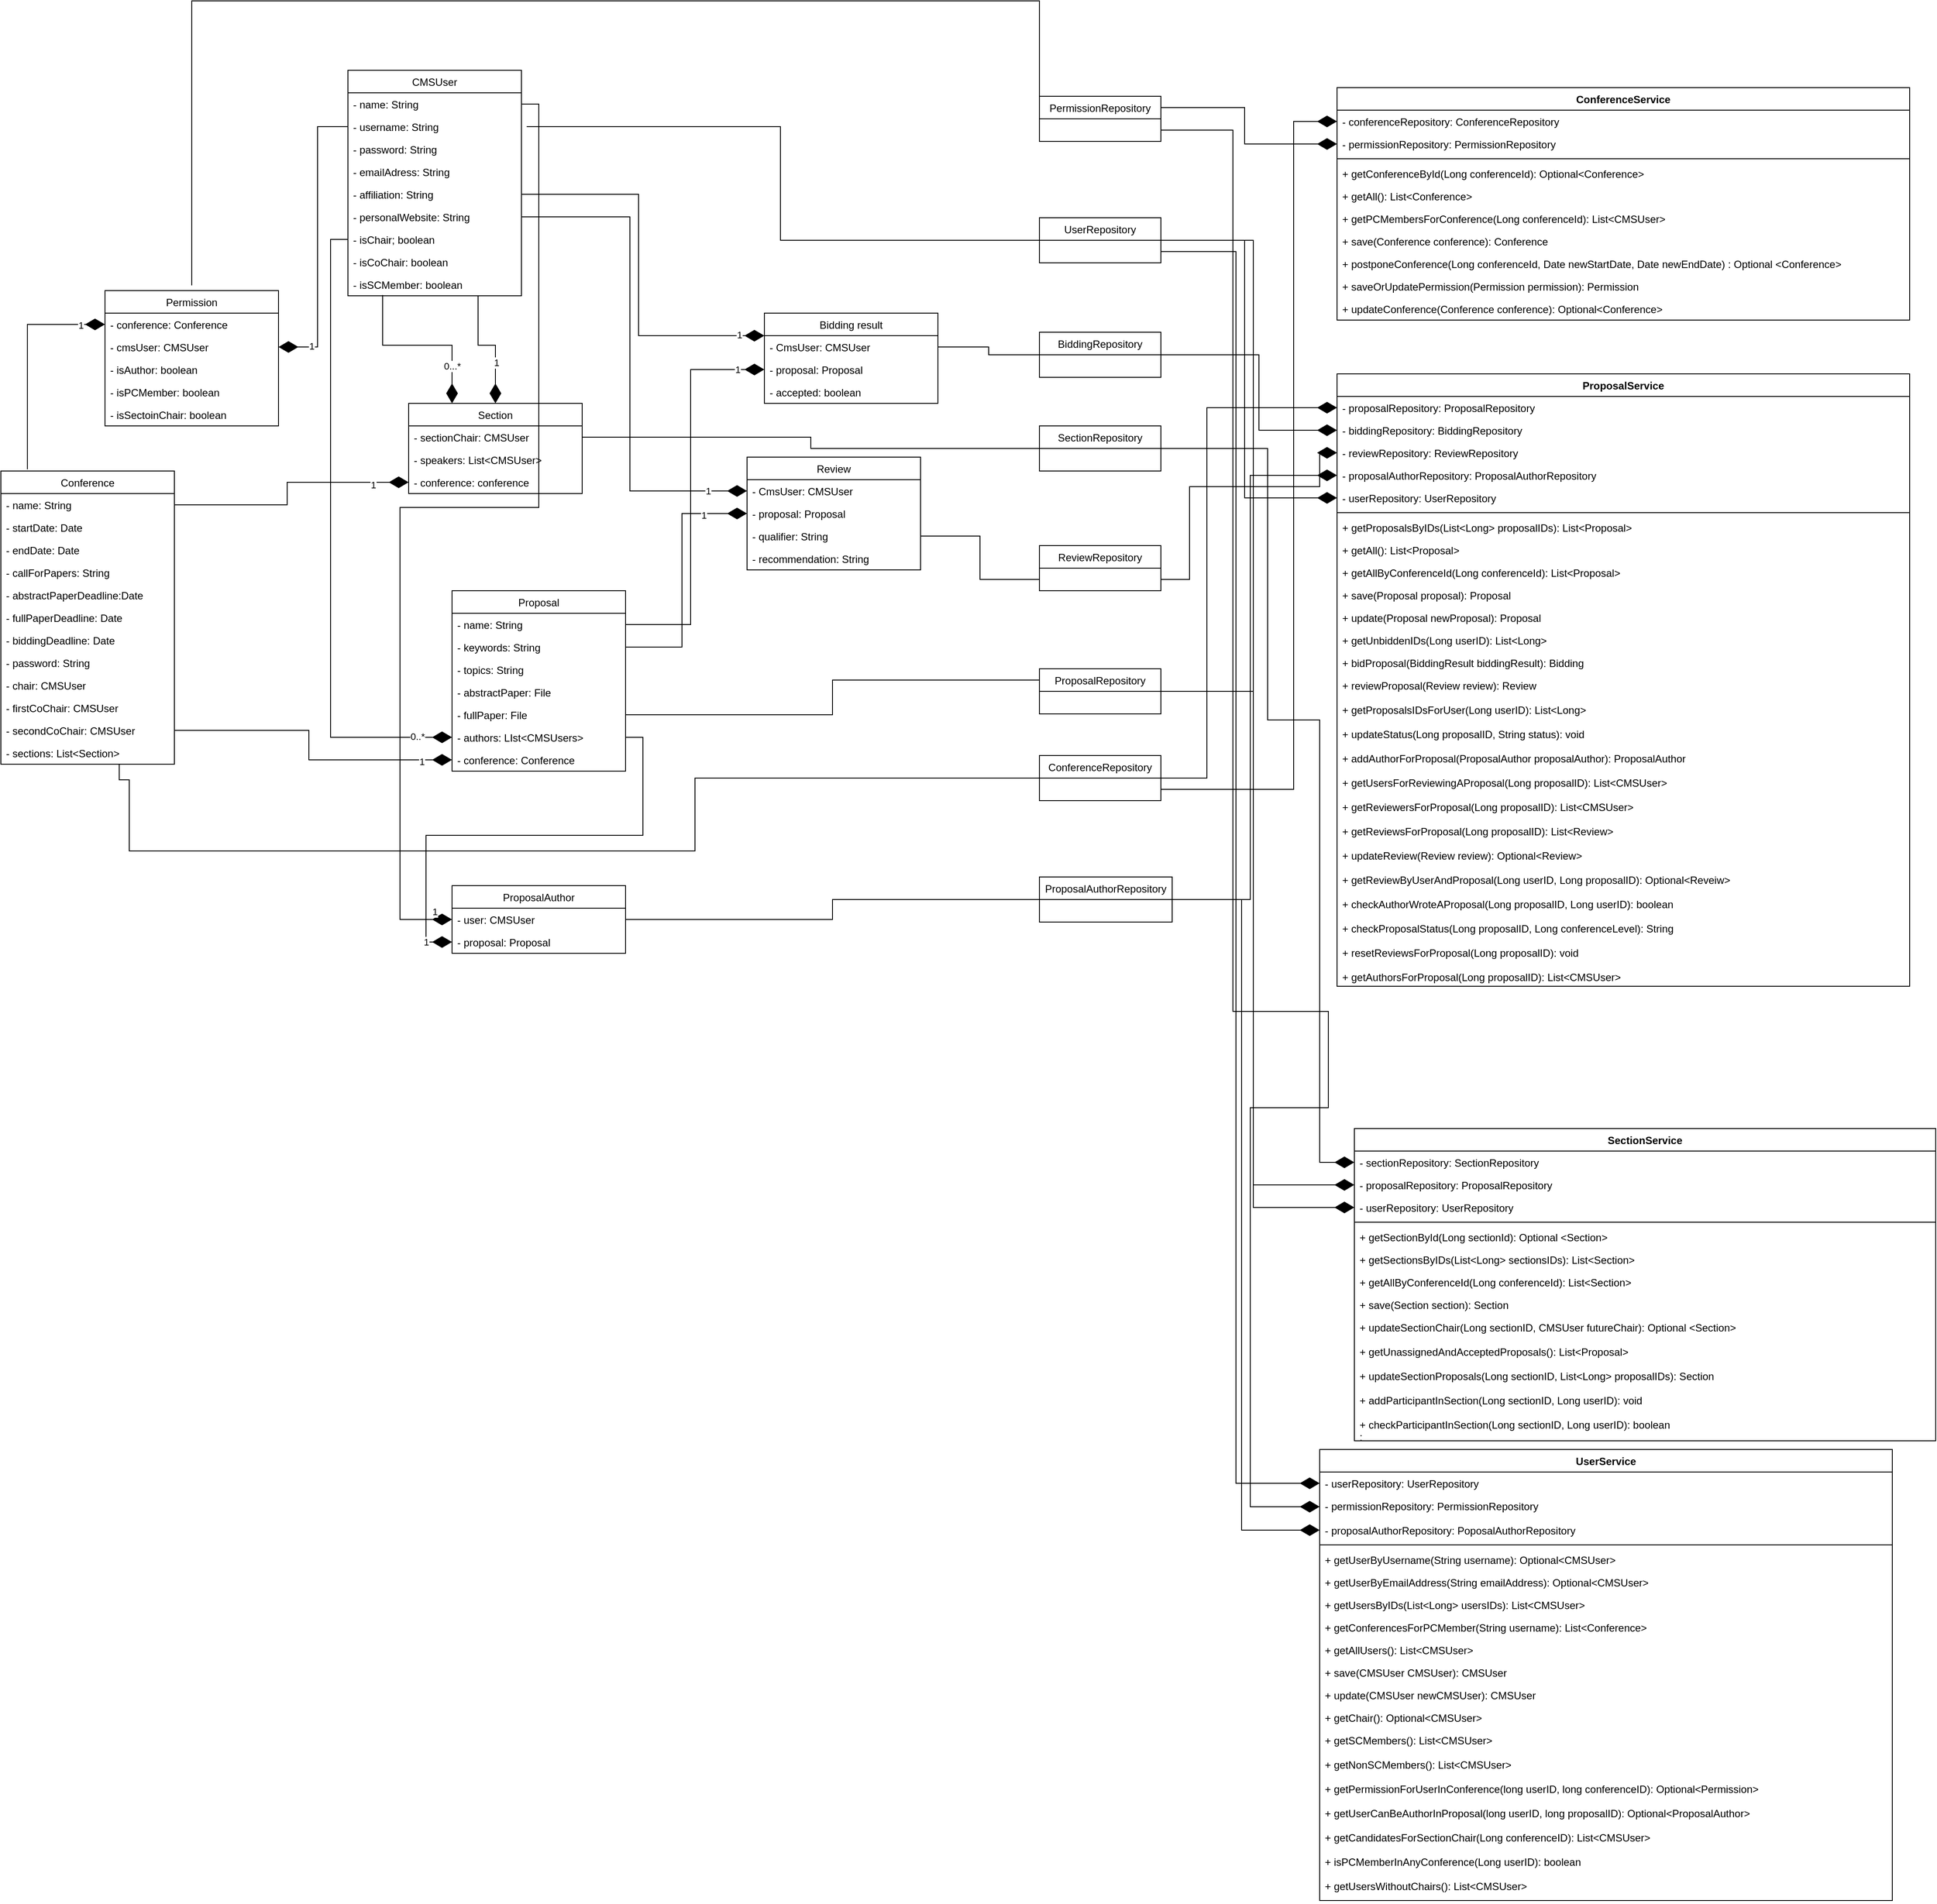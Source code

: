 <mxfile version="13.1.14" type="device"><diagram id="C5RBs43oDa-KdzZeNtuy" name="Page-1"><mxGraphModel dx="1865" dy="1708" grid="1" gridSize="10" guides="1" tooltips="1" connect="1" arrows="1" fold="1" page="1" pageScale="1" pageWidth="827" pageHeight="1169" math="0" shadow="0"><root><mxCell id="WIyWlLk6GJQsqaUBKTNV-0"/><mxCell id="WIyWlLk6GJQsqaUBKTNV-1" parent="WIyWlLk6GJQsqaUBKTNV-0"/><mxCell id="AVRzU-XJTY2XdPZ3f9Ii-65" style="edgeStyle=orthogonalEdgeStyle;rounded=0;orthogonalLoop=1;jettySize=auto;html=1;exitX=0;exitY=0.25;exitDx=0;exitDy=0;entryX=1;entryY=0.5;entryDx=0;entryDy=0;startArrow=diamondThin;startFill=1;endArrow=none;endFill=0;sourcePerimeterSpacing=12;jumpSize=6;strokeWidth=1;targetPerimeterSpacing=6;endSize=12;startSize=20;" parent="WIyWlLk6GJQsqaUBKTNV-1" source="AVRzU-XJTY2XdPZ3f9Ii-30" target="AVRzU-XJTY2XdPZ3f9Ii-22" edge="1"><mxGeometry relative="1" as="geometry"/></mxCell><mxCell id="AVRzU-XJTY2XdPZ3f9Ii-112" value="1" style="edgeLabel;html=1;align=center;verticalAlign=middle;resizable=0;points=[];" parent="AVRzU-XJTY2XdPZ3f9Ii-65" vertex="1" connectable="0"><mxGeometry x="-0.87" y="-1" relative="1" as="geometry"><mxPoint as="offset"/></mxGeometry></mxCell><mxCell id="AVRzU-XJTY2XdPZ3f9Ii-40" value="Review" style="swimlane;fontStyle=0;childLayout=stackLayout;horizontal=1;startSize=26;fillColor=none;horizontalStack=0;resizeParent=1;resizeParentMax=0;resizeLast=0;collapsible=1;marginBottom=0;" parent="WIyWlLk6GJQsqaUBKTNV-1" vertex="1"><mxGeometry x="490" y="196" width="200" height="130" as="geometry"/></mxCell><mxCell id="AVRzU-XJTY2XdPZ3f9Ii-42" value="- CmsUser: CMSUser" style="text;strokeColor=none;fillColor=none;align=left;verticalAlign=top;spacingLeft=4;spacingRight=4;overflow=hidden;rotatable=0;points=[[0,0.5],[1,0.5]];portConstraint=eastwest;" parent="AVRzU-XJTY2XdPZ3f9Ii-40" vertex="1"><mxGeometry y="26" width="200" height="26" as="geometry"/></mxCell><mxCell id="AVRzU-XJTY2XdPZ3f9Ii-41" value="- proposal: Proposal" style="text;strokeColor=none;fillColor=none;align=left;verticalAlign=top;spacingLeft=4;spacingRight=4;overflow=hidden;rotatable=0;points=[[0,0.5],[1,0.5]];portConstraint=eastwest;" parent="AVRzU-XJTY2XdPZ3f9Ii-40" vertex="1"><mxGeometry y="52" width="200" height="26" as="geometry"/></mxCell><mxCell id="AVRzU-XJTY2XdPZ3f9Ii-43" value="- qualifier: String" style="text;strokeColor=none;fillColor=none;align=left;verticalAlign=top;spacingLeft=4;spacingRight=4;overflow=hidden;rotatable=0;points=[[0,0.5],[1,0.5]];portConstraint=eastwest;" parent="AVRzU-XJTY2XdPZ3f9Ii-40" vertex="1"><mxGeometry y="78" width="200" height="26" as="geometry"/></mxCell><mxCell id="AVRzU-XJTY2XdPZ3f9Ii-44" value="- recommendation: String" style="text;strokeColor=none;fillColor=none;align=left;verticalAlign=top;spacingLeft=4;spacingRight=4;overflow=hidden;rotatable=0;points=[[0,0.5],[1,0.5]];portConstraint=eastwest;" parent="AVRzU-XJTY2XdPZ3f9Ii-40" vertex="1"><mxGeometry y="104" width="200" height="26" as="geometry"/></mxCell><mxCell id="AVRzU-XJTY2XdPZ3f9Ii-117" style="edgeStyle=orthogonalEdgeStyle;rounded=0;jumpSize=6;orthogonalLoop=1;jettySize=auto;html=1;exitX=0.25;exitY=0;exitDx=0;exitDy=0;entryX=0.2;entryY=0.968;entryDx=0;entryDy=0;entryPerimeter=0;startArrow=diamondThin;startFill=1;startSize=20;sourcePerimeterSpacing=12;endArrow=none;endFill=0;endSize=12;targetPerimeterSpacing=6;strokeWidth=1;" parent="WIyWlLk6GJQsqaUBKTNV-1" source="AVRzU-XJTY2XdPZ3f9Ii-59" target="AVRzU-XJTY2XdPZ3f9Ii-116" edge="1"><mxGeometry relative="1" as="geometry"/></mxCell><mxCell id="AVRzU-XJTY2XdPZ3f9Ii-119" value="0...*" style="edgeLabel;html=1;align=center;verticalAlign=middle;resizable=0;points=[];" parent="AVRzU-XJTY2XdPZ3f9Ii-117" vertex="1" connectable="0"><mxGeometry x="-0.575" relative="1" as="geometry"><mxPoint as="offset"/></mxGeometry></mxCell><mxCell id="AVRzU-XJTY2XdPZ3f9Ii-118" style="edgeStyle=orthogonalEdgeStyle;rounded=0;jumpSize=6;orthogonalLoop=1;jettySize=auto;html=1;exitX=0.5;exitY=0;exitDx=0;exitDy=0;entryX=0.75;entryY=1;entryDx=0;entryDy=0;entryPerimeter=0;startArrow=diamondThin;startFill=1;startSize=20;sourcePerimeterSpacing=12;endArrow=none;endFill=0;endSize=12;targetPerimeterSpacing=6;strokeWidth=1;" parent="WIyWlLk6GJQsqaUBKTNV-1" source="AVRzU-XJTY2XdPZ3f9Ii-59" target="AVRzU-XJTY2XdPZ3f9Ii-116" edge="1"><mxGeometry relative="1" as="geometry"/></mxCell><mxCell id="AVRzU-XJTY2XdPZ3f9Ii-120" value="1" style="edgeLabel;html=1;align=center;verticalAlign=middle;resizable=0;points=[];" parent="AVRzU-XJTY2XdPZ3f9Ii-118" vertex="1" connectable="0"><mxGeometry x="-0.349" y="-1" relative="1" as="geometry"><mxPoint as="offset"/></mxGeometry></mxCell><mxCell id="AVRzU-XJTY2XdPZ3f9Ii-59" value="Section" style="swimlane;fontStyle=0;childLayout=stackLayout;horizontal=1;startSize=26;fillColor=none;horizontalStack=0;resizeParent=1;resizeParentMax=0;resizeLast=0;collapsible=1;marginBottom=0;" parent="WIyWlLk6GJQsqaUBKTNV-1" vertex="1"><mxGeometry x="100" y="134" width="200" height="104" as="geometry"/></mxCell><mxCell id="AVRzU-XJTY2XdPZ3f9Ii-60" value="- sectionChair: CMSUser" style="text;strokeColor=none;fillColor=none;align=left;verticalAlign=top;spacingLeft=4;spacingRight=4;overflow=hidden;rotatable=0;points=[[0,0.5],[1,0.5]];portConstraint=eastwest;" parent="AVRzU-XJTY2XdPZ3f9Ii-59" vertex="1"><mxGeometry y="26" width="200" height="26" as="geometry"/></mxCell><mxCell id="AVRzU-XJTY2XdPZ3f9Ii-61" value="- speakers: List&lt;CMSUser&gt;" style="text;strokeColor=none;fillColor=none;align=left;verticalAlign=top;spacingLeft=4;spacingRight=4;overflow=hidden;rotatable=0;points=[[0,0.5],[1,0.5]];portConstraint=eastwest;" parent="AVRzU-XJTY2XdPZ3f9Ii-59" vertex="1"><mxGeometry y="52" width="200" height="26" as="geometry"/></mxCell><mxCell id="AVRzU-XJTY2XdPZ3f9Ii-62" value="- conference: conference" style="text;strokeColor=none;fillColor=none;align=left;verticalAlign=top;spacingLeft=4;spacingRight=4;overflow=hidden;rotatable=0;points=[[0,0.5],[1,0.5]];portConstraint=eastwest;" parent="AVRzU-XJTY2XdPZ3f9Ii-59" vertex="1"><mxGeometry y="78" width="200" height="26" as="geometry"/></mxCell><mxCell id="AVRzU-XJTY2XdPZ3f9Ii-45" value="Permission" style="swimlane;fontStyle=0;childLayout=stackLayout;horizontal=1;startSize=26;fillColor=none;horizontalStack=0;resizeParent=1;resizeParentMax=0;resizeLast=0;collapsible=1;marginBottom=0;" parent="WIyWlLk6GJQsqaUBKTNV-1" vertex="1"><mxGeometry x="-250" y="4" width="200" height="156" as="geometry"/></mxCell><mxCell id="AVRzU-XJTY2XdPZ3f9Ii-46" value="- conference: Conference" style="text;strokeColor=none;fillColor=none;align=left;verticalAlign=top;spacingLeft=4;spacingRight=4;overflow=hidden;rotatable=0;points=[[0,0.5],[1,0.5]];portConstraint=eastwest;" parent="AVRzU-XJTY2XdPZ3f9Ii-45" vertex="1"><mxGeometry y="26" width="200" height="26" as="geometry"/></mxCell><mxCell id="AVRzU-XJTY2XdPZ3f9Ii-47" value="- cmsUser: CMSUser" style="text;strokeColor=none;fillColor=none;align=left;verticalAlign=top;spacingLeft=4;spacingRight=4;overflow=hidden;rotatable=0;points=[[0,0.5],[1,0.5]];portConstraint=eastwest;" parent="AVRzU-XJTY2XdPZ3f9Ii-45" vertex="1"><mxGeometry y="52" width="200" height="26" as="geometry"/></mxCell><mxCell id="AVRzU-XJTY2XdPZ3f9Ii-48" value="- isAuthor: boolean" style="text;strokeColor=none;fillColor=none;align=left;verticalAlign=top;spacingLeft=4;spacingRight=4;overflow=hidden;rotatable=0;points=[[0,0.5],[1,0.5]];portConstraint=eastwest;" parent="AVRzU-XJTY2XdPZ3f9Ii-45" vertex="1"><mxGeometry y="78" width="200" height="26" as="geometry"/></mxCell><mxCell id="AVRzU-XJTY2XdPZ3f9Ii-49" value="- isPCMember: boolean" style="text;strokeColor=none;fillColor=none;align=left;verticalAlign=top;spacingLeft=4;spacingRight=4;overflow=hidden;rotatable=0;points=[[0,0.5],[1,0.5]];portConstraint=eastwest;" parent="AVRzU-XJTY2XdPZ3f9Ii-45" vertex="1"><mxGeometry y="104" width="200" height="26" as="geometry"/></mxCell><mxCell id="AVRzU-XJTY2XdPZ3f9Ii-50" value="- isSectoinChair: boolean" style="text;strokeColor=none;fillColor=none;align=left;verticalAlign=top;spacingLeft=4;spacingRight=4;overflow=hidden;rotatable=0;points=[[0,0.5],[1,0.5]];portConstraint=eastwest;" parent="AVRzU-XJTY2XdPZ3f9Ii-45" vertex="1"><mxGeometry y="130" width="200" height="26" as="geometry"/></mxCell><mxCell id="AVRzU-XJTY2XdPZ3f9Ii-51" value="Proposal" style="swimlane;fontStyle=0;childLayout=stackLayout;horizontal=1;startSize=26;fillColor=none;horizontalStack=0;resizeParent=1;resizeParentMax=0;resizeLast=0;collapsible=1;marginBottom=0;" parent="WIyWlLk6GJQsqaUBKTNV-1" vertex="1"><mxGeometry x="150" y="350" width="200" height="208" as="geometry"/></mxCell><mxCell id="AVRzU-XJTY2XdPZ3f9Ii-52" value="- name: String" style="text;strokeColor=none;fillColor=none;align=left;verticalAlign=top;spacingLeft=4;spacingRight=4;overflow=hidden;rotatable=0;points=[[0,0.5],[1,0.5]];portConstraint=eastwest;" parent="AVRzU-XJTY2XdPZ3f9Ii-51" vertex="1"><mxGeometry y="26" width="200" height="26" as="geometry"/></mxCell><mxCell id="AVRzU-XJTY2XdPZ3f9Ii-53" value="- keywords: String" style="text;strokeColor=none;fillColor=none;align=left;verticalAlign=top;spacingLeft=4;spacingRight=4;overflow=hidden;rotatable=0;points=[[0,0.5],[1,0.5]];portConstraint=eastwest;" parent="AVRzU-XJTY2XdPZ3f9Ii-51" vertex="1"><mxGeometry y="52" width="200" height="26" as="geometry"/></mxCell><mxCell id="AVRzU-XJTY2XdPZ3f9Ii-54" value="- topics: String" style="text;strokeColor=none;fillColor=none;align=left;verticalAlign=top;spacingLeft=4;spacingRight=4;overflow=hidden;rotatable=0;points=[[0,0.5],[1,0.5]];portConstraint=eastwest;" parent="AVRzU-XJTY2XdPZ3f9Ii-51" vertex="1"><mxGeometry y="78" width="200" height="26" as="geometry"/></mxCell><mxCell id="AVRzU-XJTY2XdPZ3f9Ii-55" value="- abstractPaper: File" style="text;strokeColor=none;fillColor=none;align=left;verticalAlign=top;spacingLeft=4;spacingRight=4;overflow=hidden;rotatable=0;points=[[0,0.5],[1,0.5]];portConstraint=eastwest;" parent="AVRzU-XJTY2XdPZ3f9Ii-51" vertex="1"><mxGeometry y="104" width="200" height="26" as="geometry"/></mxCell><mxCell id="AVRzU-XJTY2XdPZ3f9Ii-56" value="- fullPaper: File" style="text;strokeColor=none;fillColor=none;align=left;verticalAlign=top;spacingLeft=4;spacingRight=4;overflow=hidden;rotatable=0;points=[[0,0.5],[1,0.5]];portConstraint=eastwest;" parent="AVRzU-XJTY2XdPZ3f9Ii-51" vertex="1"><mxGeometry y="130" width="200" height="26" as="geometry"/></mxCell><mxCell id="AVRzU-XJTY2XdPZ3f9Ii-57" value="- authors: LIst&lt;CMSUsers&gt;" style="text;strokeColor=none;fillColor=none;align=left;verticalAlign=top;spacingLeft=4;spacingRight=4;overflow=hidden;rotatable=0;points=[[0,0.5],[1,0.5]];portConstraint=eastwest;" parent="AVRzU-XJTY2XdPZ3f9Ii-51" vertex="1"><mxGeometry y="156" width="200" height="26" as="geometry"/></mxCell><mxCell id="AVRzU-XJTY2XdPZ3f9Ii-58" value="- conference: Conference" style="text;strokeColor=none;fillColor=none;align=left;verticalAlign=top;spacingLeft=4;spacingRight=4;overflow=hidden;rotatable=0;points=[[0,0.5],[1,0.5]];portConstraint=eastwest;" parent="AVRzU-XJTY2XdPZ3f9Ii-51" vertex="1"><mxGeometry y="182" width="200" height="26" as="geometry"/></mxCell><mxCell id="AVRzU-XJTY2XdPZ3f9Ii-30" value="Bidding result" style="swimlane;fontStyle=0;childLayout=stackLayout;horizontal=1;startSize=26;fillColor=none;horizontalStack=0;resizeParent=1;resizeParentMax=0;resizeLast=0;collapsible=1;marginBottom=0;" parent="WIyWlLk6GJQsqaUBKTNV-1" vertex="1"><mxGeometry x="510" y="30" width="200" height="104" as="geometry"/></mxCell><mxCell id="AVRzU-XJTY2XdPZ3f9Ii-32" value="- CmsUser: CMSUser" style="text;strokeColor=none;fillColor=none;align=left;verticalAlign=top;spacingLeft=4;spacingRight=4;overflow=hidden;rotatable=0;points=[[0,0.5],[1,0.5]];portConstraint=eastwest;" parent="AVRzU-XJTY2XdPZ3f9Ii-30" vertex="1"><mxGeometry y="26" width="200" height="26" as="geometry"/></mxCell><mxCell id="AVRzU-XJTY2XdPZ3f9Ii-31" value="- proposal: Proposal" style="text;strokeColor=none;fillColor=none;align=left;verticalAlign=top;spacingLeft=4;spacingRight=4;overflow=hidden;rotatable=0;points=[[0,0.5],[1,0.5]];portConstraint=eastwest;" parent="AVRzU-XJTY2XdPZ3f9Ii-30" vertex="1"><mxGeometry y="52" width="200" height="26" as="geometry"/></mxCell><mxCell id="AVRzU-XJTY2XdPZ3f9Ii-33" value="- accepted: boolean" style="text;strokeColor=none;fillColor=none;align=left;verticalAlign=top;spacingLeft=4;spacingRight=4;overflow=hidden;rotatable=0;points=[[0,0.5],[1,0.5]];portConstraint=eastwest;" parent="AVRzU-XJTY2XdPZ3f9Ii-30" vertex="1"><mxGeometry y="78" width="200" height="26" as="geometry"/></mxCell><mxCell id="AVRzU-XJTY2XdPZ3f9Ii-68" style="edgeStyle=orthogonalEdgeStyle;rounded=0;jumpSize=6;orthogonalLoop=1;jettySize=auto;html=1;exitX=0;exitY=0.5;exitDx=0;exitDy=0;entryX=1;entryY=0.5;entryDx=0;entryDy=0;startArrow=diamondThin;startFill=1;startSize=20;sourcePerimeterSpacing=12;endArrow=none;endFill=0;endSize=12;targetPerimeterSpacing=6;strokeWidth=1;" parent="WIyWlLk6GJQsqaUBKTNV-1" source="AVRzU-XJTY2XdPZ3f9Ii-31" target="AVRzU-XJTY2XdPZ3f9Ii-52" edge="1"><mxGeometry relative="1" as="geometry"/></mxCell><mxCell id="AVRzU-XJTY2XdPZ3f9Ii-111" value="1" style="edgeLabel;html=1;align=center;verticalAlign=middle;resizable=0;points=[];" parent="AVRzU-XJTY2XdPZ3f9Ii-68" vertex="1" connectable="0"><mxGeometry x="-0.864" relative="1" as="geometry"><mxPoint as="offset"/></mxGeometry></mxCell><mxCell id="AVRzU-XJTY2XdPZ3f9Ii-70" style="edgeStyle=orthogonalEdgeStyle;rounded=0;jumpSize=6;orthogonalLoop=1;jettySize=auto;html=1;exitX=0;exitY=0.5;exitDx=0;exitDy=0;entryX=1;entryY=0.5;entryDx=0;entryDy=0;startArrow=diamondThin;startFill=1;startSize=20;sourcePerimeterSpacing=12;endArrow=none;endFill=0;endSize=12;targetPerimeterSpacing=6;strokeWidth=1;" parent="WIyWlLk6GJQsqaUBKTNV-1" source="AVRzU-XJTY2XdPZ3f9Ii-42" target="AVRzU-XJTY2XdPZ3f9Ii-23" edge="1"><mxGeometry relative="1" as="geometry"/></mxCell><mxCell id="AVRzU-XJTY2XdPZ3f9Ii-109" value="1" style="edgeLabel;html=1;align=center;verticalAlign=middle;resizable=0;points=[];" parent="AVRzU-XJTY2XdPZ3f9Ii-70" vertex="1" connectable="0"><mxGeometry x="-0.844" relative="1" as="geometry"><mxPoint as="offset"/></mxGeometry></mxCell><mxCell id="AVRzU-XJTY2XdPZ3f9Ii-72" style="edgeStyle=orthogonalEdgeStyle;rounded=0;jumpSize=6;orthogonalLoop=1;jettySize=auto;html=1;exitX=0;exitY=0.5;exitDx=0;exitDy=0;entryX=1;entryY=0.5;entryDx=0;entryDy=0;startArrow=diamondThin;startFill=1;startSize=20;sourcePerimeterSpacing=12;endArrow=none;endFill=0;endSize=12;targetPerimeterSpacing=6;strokeWidth=1;" parent="WIyWlLk6GJQsqaUBKTNV-1" source="AVRzU-XJTY2XdPZ3f9Ii-41" target="AVRzU-XJTY2XdPZ3f9Ii-53" edge="1"><mxGeometry relative="1" as="geometry"><Array as="points"><mxPoint x="415" y="261"/><mxPoint x="415" y="415"/></Array></mxGeometry></mxCell><mxCell id="AVRzU-XJTY2XdPZ3f9Ii-110" value="1" style="edgeLabel;html=1;align=center;verticalAlign=middle;resizable=0;points=[];" parent="AVRzU-XJTY2XdPZ3f9Ii-72" vertex="1" connectable="0"><mxGeometry x="-0.66" y="2" relative="1" as="geometry"><mxPoint as="offset"/></mxGeometry></mxCell><mxCell id="AVRzU-XJTY2XdPZ3f9Ii-73" style="edgeStyle=orthogonalEdgeStyle;rounded=0;jumpSize=6;orthogonalLoop=1;jettySize=auto;html=1;exitX=0;exitY=0.5;exitDx=0;exitDy=0;entryX=1;entryY=0.5;entryDx=0;entryDy=0;startArrow=diamondThin;startFill=1;startSize=20;sourcePerimeterSpacing=12;endArrow=none;endFill=0;endSize=12;targetPerimeterSpacing=6;strokeWidth=1;" parent="WIyWlLk6GJQsqaUBKTNV-1" source="AVRzU-XJTY2XdPZ3f9Ii-58" target="AVRzU-XJTY2XdPZ3f9Ii-15" edge="1"><mxGeometry relative="1" as="geometry"/></mxCell><mxCell id="AVRzU-XJTY2XdPZ3f9Ii-114" value="1" style="edgeLabel;html=1;align=center;verticalAlign=middle;resizable=0;points=[];" parent="AVRzU-XJTY2XdPZ3f9Ii-73" vertex="1" connectable="0"><mxGeometry x="-0.8" y="2" relative="1" as="geometry"><mxPoint as="offset"/></mxGeometry></mxCell><mxCell id="AVRzU-XJTY2XdPZ3f9Ii-75" style="edgeStyle=orthogonalEdgeStyle;rounded=0;jumpSize=6;orthogonalLoop=1;jettySize=auto;html=1;exitX=0;exitY=0.5;exitDx=0;exitDy=0;entryX=0;entryY=0.5;entryDx=0;entryDy=0;startArrow=diamondThin;startFill=1;startSize=20;sourcePerimeterSpacing=12;endArrow=none;endFill=0;endSize=12;targetPerimeterSpacing=6;strokeWidth=1;" parent="WIyWlLk6GJQsqaUBKTNV-1" source="AVRzU-XJTY2XdPZ3f9Ii-57" target="AVRzU-XJTY2XdPZ3f9Ii-24" edge="1"><mxGeometry relative="1" as="geometry"/></mxCell><mxCell id="AVRzU-XJTY2XdPZ3f9Ii-113" value="0..*" style="edgeLabel;html=1;align=center;verticalAlign=middle;resizable=0;points=[];" parent="AVRzU-XJTY2XdPZ3f9Ii-75" vertex="1" connectable="0"><mxGeometry x="-0.889" y="-1" relative="1" as="geometry"><mxPoint as="offset"/></mxGeometry></mxCell><mxCell id="AVRzU-XJTY2XdPZ3f9Ii-79" style="edgeStyle=orthogonalEdgeStyle;rounded=0;jumpSize=6;orthogonalLoop=1;jettySize=auto;html=1;exitX=0;exitY=0.5;exitDx=0;exitDy=0;entryX=1;entryY=0.5;entryDx=0;entryDy=0;startArrow=diamondThin;startFill=1;startSize=20;sourcePerimeterSpacing=12;endArrow=none;endFill=0;endSize=12;targetPerimeterSpacing=6;strokeWidth=1;" parent="WIyWlLk6GJQsqaUBKTNV-1" source="AVRzU-XJTY2XdPZ3f9Ii-62" target="AVRzU-XJTY2XdPZ3f9Ii-5" edge="1"><mxGeometry relative="1" as="geometry"/></mxCell><mxCell id="AVRzU-XJTY2XdPZ3f9Ii-115" value="1" style="edgeLabel;html=1;align=center;verticalAlign=middle;resizable=0;points=[];" parent="AVRzU-XJTY2XdPZ3f9Ii-79" vertex="1" connectable="0"><mxGeometry x="-0.722" y="3" relative="1" as="geometry"><mxPoint as="offset"/></mxGeometry></mxCell><mxCell id="AVRzU-XJTY2XdPZ3f9Ii-80" style="edgeStyle=orthogonalEdgeStyle;rounded=0;jumpSize=6;orthogonalLoop=1;jettySize=auto;html=1;exitX=0;exitY=0.5;exitDx=0;exitDy=0;entryX=0.153;entryY=-0.006;entryDx=0;entryDy=0;entryPerimeter=0;startArrow=diamondThin;startFill=1;startSize=20;sourcePerimeterSpacing=12;endArrow=none;endFill=0;endSize=12;targetPerimeterSpacing=6;strokeWidth=1;" parent="WIyWlLk6GJQsqaUBKTNV-1" source="AVRzU-XJTY2XdPZ3f9Ii-46" target="AVRzU-XJTY2XdPZ3f9Ii-4" edge="1"><mxGeometry relative="1" as="geometry"/></mxCell><mxCell id="AVRzU-XJTY2XdPZ3f9Ii-122" value="1" style="edgeLabel;html=1;align=center;verticalAlign=middle;resizable=0;points=[];" parent="AVRzU-XJTY2XdPZ3f9Ii-80" vertex="1" connectable="0"><mxGeometry x="-0.776" y="1" relative="1" as="geometry"><mxPoint as="offset"/></mxGeometry></mxCell><mxCell id="AVRzU-XJTY2XdPZ3f9Ii-81" style="edgeStyle=orthogonalEdgeStyle;rounded=0;jumpSize=6;orthogonalLoop=1;jettySize=auto;html=1;exitX=1;exitY=0.5;exitDx=0;exitDy=0;entryX=0;entryY=0.5;entryDx=0;entryDy=0;startArrow=diamondThin;startFill=1;startSize=20;sourcePerimeterSpacing=12;endArrow=none;endFill=0;endSize=12;targetPerimeterSpacing=6;strokeWidth=1;" parent="WIyWlLk6GJQsqaUBKTNV-1" source="AVRzU-XJTY2XdPZ3f9Ii-47" target="AVRzU-XJTY2XdPZ3f9Ii-19" edge="1"><mxGeometry relative="1" as="geometry"/></mxCell><mxCell id="AVRzU-XJTY2XdPZ3f9Ii-121" value="1" style="edgeLabel;html=1;align=center;verticalAlign=middle;resizable=0;points=[];" parent="AVRzU-XJTY2XdPZ3f9Ii-81" vertex="1" connectable="0"><mxGeometry x="-0.771" y="1" relative="1" as="geometry"><mxPoint as="offset"/></mxGeometry></mxCell><mxCell id="AVRzU-XJTY2XdPZ3f9Ii-105" style="edgeStyle=orthogonalEdgeStyle;rounded=0;jumpSize=6;orthogonalLoop=1;jettySize=auto;html=1;exitX=0;exitY=0.5;exitDx=0;exitDy=0;entryX=1;entryY=0.5;entryDx=0;entryDy=0;startArrow=none;startFill=0;startSize=20;sourcePerimeterSpacing=12;endArrow=none;endFill=0;endSize=12;targetPerimeterSpacing=6;strokeWidth=1;" parent="WIyWlLk6GJQsqaUBKTNV-1" source="AVRzU-XJTY2XdPZ3f9Ii-83" target="AVRzU-XJTY2XdPZ3f9Ii-32" edge="1"><mxGeometry relative="1" as="geometry"/></mxCell><mxCell id="AVRzU-XJTY2XdPZ3f9Ii-83" value="BiddingRepository" style="swimlane;fontStyle=0;childLayout=stackLayout;horizontal=1;startSize=26;fillColor=none;horizontalStack=0;resizeParent=1;resizeParentMax=0;resizeLast=0;collapsible=1;marginBottom=0;" parent="WIyWlLk6GJQsqaUBKTNV-1" vertex="1"><mxGeometry x="827" y="52" width="140" height="52" as="geometry"/></mxCell><mxCell id="AVRzU-XJTY2XdPZ3f9Ii-108" style="edgeStyle=orthogonalEdgeStyle;rounded=0;jumpSize=6;orthogonalLoop=1;jettySize=auto;html=1;exitX=0;exitY=0.5;exitDx=0;exitDy=0;startArrow=none;startFill=0;startSize=20;sourcePerimeterSpacing=12;endArrow=none;endFill=0;endSize=12;targetPerimeterSpacing=6;strokeWidth=1;" parent="WIyWlLk6GJQsqaUBKTNV-1" source="AVRzU-XJTY2XdPZ3f9Ii-90" target="AVRzU-XJTY2XdPZ3f9Ii-45" edge="1"><mxGeometry relative="1" as="geometry"><Array as="points"><mxPoint x="827" y="-330"/><mxPoint x="-150" y="-330"/></Array></mxGeometry></mxCell><mxCell id="AVRzU-XJTY2XdPZ3f9Ii-90" value="PermissionRepository" style="swimlane;fontStyle=0;childLayout=stackLayout;horizontal=1;startSize=26;fillColor=none;horizontalStack=0;resizeParent=1;resizeParentMax=0;resizeLast=0;collapsible=1;marginBottom=0;" parent="WIyWlLk6GJQsqaUBKTNV-1" vertex="1"><mxGeometry x="827" y="-220" width="140" height="52" as="geometry"/></mxCell><mxCell id="AVRzU-XJTY2XdPZ3f9Ii-106" style="edgeStyle=orthogonalEdgeStyle;rounded=0;jumpSize=6;orthogonalLoop=1;jettySize=auto;html=1;exitX=0;exitY=0.5;exitDx=0;exitDy=0;startArrow=none;startFill=0;startSize=20;sourcePerimeterSpacing=12;endArrow=none;endFill=0;endSize=12;targetPerimeterSpacing=6;strokeWidth=1;" parent="WIyWlLk6GJQsqaUBKTNV-1" source="AVRzU-XJTY2XdPZ3f9Ii-94" target="AVRzU-XJTY2XdPZ3f9Ii-19" edge="1"><mxGeometry relative="1" as="geometry"/></mxCell><mxCell id="AVRzU-XJTY2XdPZ3f9Ii-94" value="UserRepository" style="swimlane;fontStyle=0;childLayout=stackLayout;horizontal=1;startSize=26;fillColor=none;horizontalStack=0;resizeParent=1;resizeParentMax=0;resizeLast=0;collapsible=1;marginBottom=0;" parent="WIyWlLk6GJQsqaUBKTNV-1" vertex="1"><mxGeometry x="827" y="-80" width="140" height="52" as="geometry"/></mxCell><mxCell id="AVRzU-XJTY2XdPZ3f9Ii-104" style="edgeStyle=orthogonalEdgeStyle;rounded=0;jumpSize=6;orthogonalLoop=1;jettySize=auto;html=1;exitX=0;exitY=0.5;exitDx=0;exitDy=0;entryX=1;entryY=0.5;entryDx=0;entryDy=0;startArrow=none;startFill=0;startSize=20;sourcePerimeterSpacing=12;endArrow=none;endFill=0;endSize=12;targetPerimeterSpacing=6;strokeWidth=1;" parent="WIyWlLk6GJQsqaUBKTNV-1" source="AVRzU-XJTY2XdPZ3f9Ii-93" target="AVRzU-XJTY2XdPZ3f9Ii-60" edge="1"><mxGeometry relative="1" as="geometry"/></mxCell><mxCell id="AVRzU-XJTY2XdPZ3f9Ii-93" value="SectionRepository" style="swimlane;fontStyle=0;childLayout=stackLayout;horizontal=1;startSize=26;fillColor=none;horizontalStack=0;resizeParent=1;resizeParentMax=0;resizeLast=0;collapsible=1;marginBottom=0;" parent="WIyWlLk6GJQsqaUBKTNV-1" vertex="1"><mxGeometry x="827" y="160" width="140" height="52" as="geometry"/></mxCell><mxCell id="AVRzU-XJTY2XdPZ3f9Ii-91" value="ReviewRepository" style="swimlane;fontStyle=0;childLayout=stackLayout;horizontal=1;startSize=26;fillColor=none;horizontalStack=0;resizeParent=1;resizeParentMax=0;resizeLast=0;collapsible=1;marginBottom=0;" parent="WIyWlLk6GJQsqaUBKTNV-1" vertex="1"><mxGeometry x="827" y="298" width="140" height="52" as="geometry"/></mxCell><mxCell id="AVRzU-XJTY2XdPZ3f9Ii-92" value="ProposalRepository" style="swimlane;fontStyle=0;childLayout=stackLayout;horizontal=1;startSize=26;fillColor=none;horizontalStack=0;resizeParent=1;resizeParentMax=0;resizeLast=0;collapsible=1;marginBottom=0;" parent="WIyWlLk6GJQsqaUBKTNV-1" vertex="1"><mxGeometry x="827" y="440" width="140" height="52" as="geometry"/></mxCell><mxCell id="AVRzU-XJTY2XdPZ3f9Ii-103" style="edgeStyle=orthogonalEdgeStyle;rounded=0;jumpSize=6;orthogonalLoop=1;jettySize=auto;html=1;exitX=0;exitY=0.5;exitDx=0;exitDy=0;entryX=0.682;entryY=0.987;entryDx=0;entryDy=0;entryPerimeter=0;startArrow=none;startFill=0;startSize=20;sourcePerimeterSpacing=12;endArrow=none;endFill=0;endSize=12;targetPerimeterSpacing=6;strokeWidth=1;" parent="WIyWlLk6GJQsqaUBKTNV-1" source="AVRzU-XJTY2XdPZ3f9Ii-87" target="AVRzU-XJTY2XdPZ3f9Ii-16" edge="1"><mxGeometry relative="1" as="geometry"><Array as="points"><mxPoint x="430" y="566"/><mxPoint x="430" y="650"/><mxPoint x="-222" y="650"/><mxPoint x="-222" y="568"/></Array></mxGeometry></mxCell><mxCell id="AVRzU-XJTY2XdPZ3f9Ii-87" value="ConferenceRepository" style="swimlane;fontStyle=0;childLayout=stackLayout;horizontal=1;startSize=26;fillColor=none;horizontalStack=0;resizeParent=1;resizeParentMax=0;resizeLast=0;collapsible=1;marginBottom=0;" parent="WIyWlLk6GJQsqaUBKTNV-1" vertex="1"><mxGeometry x="827" y="540" width="140" height="52" as="geometry"/></mxCell><mxCell id="AVRzU-XJTY2XdPZ3f9Ii-98" style="edgeStyle=orthogonalEdgeStyle;rounded=0;jumpSize=6;orthogonalLoop=1;jettySize=auto;html=1;exitX=1;exitY=0.5;exitDx=0;exitDy=0;entryX=0;entryY=0.75;entryDx=0;entryDy=0;startArrow=none;startFill=0;startSize=20;sourcePerimeterSpacing=12;endArrow=none;endFill=0;endSize=12;targetPerimeterSpacing=6;strokeWidth=1;" parent="WIyWlLk6GJQsqaUBKTNV-1" source="AVRzU-XJTY2XdPZ3f9Ii-43" target="AVRzU-XJTY2XdPZ3f9Ii-91" edge="1"><mxGeometry relative="1" as="geometry"/></mxCell><mxCell id="AVRzU-XJTY2XdPZ3f9Ii-101" style="edgeStyle=orthogonalEdgeStyle;rounded=0;jumpSize=6;orthogonalLoop=1;jettySize=auto;html=1;exitX=1;exitY=0.5;exitDx=0;exitDy=0;entryX=0;entryY=0.25;entryDx=0;entryDy=0;startArrow=none;startFill=0;startSize=20;sourcePerimeterSpacing=12;endArrow=none;endFill=0;endSize=12;targetPerimeterSpacing=6;strokeWidth=1;" parent="WIyWlLk6GJQsqaUBKTNV-1" source="AVRzU-XJTY2XdPZ3f9Ii-56" target="AVRzU-XJTY2XdPZ3f9Ii-92" edge="1"><mxGeometry relative="1" as="geometry"/></mxCell><mxCell id="AVRzU-XJTY2XdPZ3f9Ii-4" value="Conference" style="swimlane;fontStyle=0;childLayout=stackLayout;horizontal=1;startSize=26;fillColor=none;horizontalStack=0;resizeParent=1;resizeParentMax=0;resizeLast=0;collapsible=1;marginBottom=0;" parent="WIyWlLk6GJQsqaUBKTNV-1" vertex="1"><mxGeometry x="-370" y="212" width="200" height="338" as="geometry"/></mxCell><mxCell id="AVRzU-XJTY2XdPZ3f9Ii-5" value="- name: String" style="text;strokeColor=none;fillColor=none;align=left;verticalAlign=top;spacingLeft=4;spacingRight=4;overflow=hidden;rotatable=0;points=[[0,0.5],[1,0.5]];portConstraint=eastwest;" parent="AVRzU-XJTY2XdPZ3f9Ii-4" vertex="1"><mxGeometry y="26" width="200" height="26" as="geometry"/></mxCell><mxCell id="AVRzU-XJTY2XdPZ3f9Ii-6" value="- startDate: Date" style="text;strokeColor=none;fillColor=none;align=left;verticalAlign=top;spacingLeft=4;spacingRight=4;overflow=hidden;rotatable=0;points=[[0,0.5],[1,0.5]];portConstraint=eastwest;" parent="AVRzU-XJTY2XdPZ3f9Ii-4" vertex="1"><mxGeometry y="52" width="200" height="26" as="geometry"/></mxCell><mxCell id="AVRzU-XJTY2XdPZ3f9Ii-7" value="- endDate: Date" style="text;strokeColor=none;fillColor=none;align=left;verticalAlign=top;spacingLeft=4;spacingRight=4;overflow=hidden;rotatable=0;points=[[0,0.5],[1,0.5]];portConstraint=eastwest;" parent="AVRzU-XJTY2XdPZ3f9Ii-4" vertex="1"><mxGeometry y="78" width="200" height="26" as="geometry"/></mxCell><mxCell id="AVRzU-XJTY2XdPZ3f9Ii-12" value="- callForPapers: String" style="text;strokeColor=none;fillColor=none;align=left;verticalAlign=top;spacingLeft=4;spacingRight=4;overflow=hidden;rotatable=0;points=[[0,0.5],[1,0.5]];portConstraint=eastwest;" parent="AVRzU-XJTY2XdPZ3f9Ii-4" vertex="1"><mxGeometry y="104" width="200" height="26" as="geometry"/></mxCell><mxCell id="AVRzU-XJTY2XdPZ3f9Ii-8" value="- abstractPaperDeadline:Date" style="text;strokeColor=none;fillColor=none;align=left;verticalAlign=top;spacingLeft=4;spacingRight=4;overflow=hidden;rotatable=0;points=[[0,0.5],[1,0.5]];portConstraint=eastwest;" parent="AVRzU-XJTY2XdPZ3f9Ii-4" vertex="1"><mxGeometry y="130" width="200" height="26" as="geometry"/></mxCell><object label="- fullPaperDeadline: Date" id="AVRzU-XJTY2XdPZ3f9Ii-9"><mxCell style="text;strokeColor=none;fillColor=none;align=left;verticalAlign=top;spacingLeft=4;spacingRight=4;overflow=hidden;rotatable=0;points=[[0,0.5],[1,0.5]];portConstraint=eastwest;" parent="AVRzU-XJTY2XdPZ3f9Ii-4" vertex="1"><mxGeometry y="156" width="200" height="26" as="geometry"/></mxCell></object><mxCell id="AVRzU-XJTY2XdPZ3f9Ii-10" value="- biddingDeadline: Date" style="text;strokeColor=none;fillColor=none;align=left;verticalAlign=top;spacingLeft=4;spacingRight=4;overflow=hidden;rotatable=0;points=[[0,0.5],[1,0.5]];portConstraint=eastwest;" parent="AVRzU-XJTY2XdPZ3f9Ii-4" vertex="1"><mxGeometry y="182" width="200" height="26" as="geometry"/></mxCell><mxCell id="AVRzU-XJTY2XdPZ3f9Ii-11" value="- password: String" style="text;strokeColor=none;fillColor=none;align=left;verticalAlign=top;spacingLeft=4;spacingRight=4;overflow=hidden;rotatable=0;points=[[0,0.5],[1,0.5]];portConstraint=eastwest;" parent="AVRzU-XJTY2XdPZ3f9Ii-4" vertex="1"><mxGeometry y="208" width="200" height="26" as="geometry"/></mxCell><mxCell id="AVRzU-XJTY2XdPZ3f9Ii-13" value="- chair: CMSUser" style="text;strokeColor=none;fillColor=none;align=left;verticalAlign=top;spacingLeft=4;spacingRight=4;overflow=hidden;rotatable=0;points=[[0,0.5],[1,0.5]];portConstraint=eastwest;" parent="AVRzU-XJTY2XdPZ3f9Ii-4" vertex="1"><mxGeometry y="234" width="200" height="26" as="geometry"/></mxCell><mxCell id="AVRzU-XJTY2XdPZ3f9Ii-14" value="- firstCoChair: CMSUser" style="text;strokeColor=none;fillColor=none;align=left;verticalAlign=top;spacingLeft=4;spacingRight=4;overflow=hidden;rotatable=0;points=[[0,0.5],[1,0.5]];portConstraint=eastwest;" parent="AVRzU-XJTY2XdPZ3f9Ii-4" vertex="1"><mxGeometry y="260" width="200" height="26" as="geometry"/></mxCell><mxCell id="AVRzU-XJTY2XdPZ3f9Ii-15" value="- secondCoChair: CMSUser" style="text;strokeColor=none;fillColor=none;align=left;verticalAlign=top;spacingLeft=4;spacingRight=4;overflow=hidden;rotatable=0;points=[[0,0.5],[1,0.5]];portConstraint=eastwest;" parent="AVRzU-XJTY2XdPZ3f9Ii-4" vertex="1"><mxGeometry y="286" width="200" height="26" as="geometry"/></mxCell><mxCell id="AVRzU-XJTY2XdPZ3f9Ii-16" value="- sections: List&lt;Section&gt;" style="text;strokeColor=none;fillColor=none;align=left;verticalAlign=top;spacingLeft=4;spacingRight=4;overflow=hidden;rotatable=0;points=[[0,0.5],[1,0.5]];portConstraint=eastwest;" parent="AVRzU-XJTY2XdPZ3f9Ii-4" vertex="1"><mxGeometry y="312" width="200" height="26" as="geometry"/></mxCell><mxCell id="AVRzU-XJTY2XdPZ3f9Ii-17" value="CMSUser" style="swimlane;fontStyle=0;childLayout=stackLayout;horizontal=1;startSize=26;fillColor=none;horizontalStack=0;resizeParent=1;resizeParentMax=0;resizeLast=0;collapsible=1;marginBottom=0;" parent="WIyWlLk6GJQsqaUBKTNV-1" vertex="1"><mxGeometry x="30" y="-250" width="200" height="260" as="geometry"/></mxCell><mxCell id="AVRzU-XJTY2XdPZ3f9Ii-18" value="- name: String" style="text;strokeColor=none;fillColor=none;align=left;verticalAlign=top;spacingLeft=4;spacingRight=4;overflow=hidden;rotatable=0;points=[[0,0.5],[1,0.5]];portConstraint=eastwest;" parent="AVRzU-XJTY2XdPZ3f9Ii-17" vertex="1"><mxGeometry y="26" width="200" height="26" as="geometry"/></mxCell><mxCell id="AVRzU-XJTY2XdPZ3f9Ii-19" value="- username: String" style="text;strokeColor=none;fillColor=none;align=left;verticalAlign=top;spacingLeft=4;spacingRight=4;overflow=hidden;rotatable=0;points=[[0,0.5],[1,0.5]];portConstraint=eastwest;" parent="AVRzU-XJTY2XdPZ3f9Ii-17" vertex="1"><mxGeometry y="52" width="200" height="26" as="geometry"/></mxCell><mxCell id="AVRzU-XJTY2XdPZ3f9Ii-20" value="- password: String" style="text;strokeColor=none;fillColor=none;align=left;verticalAlign=top;spacingLeft=4;spacingRight=4;overflow=hidden;rotatable=0;points=[[0,0.5],[1,0.5]];portConstraint=eastwest;" parent="AVRzU-XJTY2XdPZ3f9Ii-17" vertex="1"><mxGeometry y="78" width="200" height="26" as="geometry"/></mxCell><mxCell id="AVRzU-XJTY2XdPZ3f9Ii-21" value="- emailAdress: String" style="text;strokeColor=none;fillColor=none;align=left;verticalAlign=top;spacingLeft=4;spacingRight=4;overflow=hidden;rotatable=0;points=[[0,0.5],[1,0.5]];portConstraint=eastwest;" parent="AVRzU-XJTY2XdPZ3f9Ii-17" vertex="1"><mxGeometry y="104" width="200" height="26" as="geometry"/></mxCell><mxCell id="AVRzU-XJTY2XdPZ3f9Ii-22" value="- affiliation: String" style="text;strokeColor=none;fillColor=none;align=left;verticalAlign=top;spacingLeft=4;spacingRight=4;overflow=hidden;rotatable=0;points=[[0,0.5],[1,0.5]];portConstraint=eastwest;" parent="AVRzU-XJTY2XdPZ3f9Ii-17" vertex="1"><mxGeometry y="130" width="200" height="26" as="geometry"/></mxCell><object label="- personalWebsite: String" id="AVRzU-XJTY2XdPZ3f9Ii-23"><mxCell style="text;strokeColor=none;fillColor=none;align=left;verticalAlign=top;spacingLeft=4;spacingRight=4;overflow=hidden;rotatable=0;points=[[0,0.5],[1,0.5]];portConstraint=eastwest;" parent="AVRzU-XJTY2XdPZ3f9Ii-17" vertex="1"><mxGeometry y="156" width="200" height="26" as="geometry"/></mxCell></object><mxCell id="AVRzU-XJTY2XdPZ3f9Ii-24" value="- isChair; boolean" style="text;strokeColor=none;fillColor=none;align=left;verticalAlign=top;spacingLeft=4;spacingRight=4;overflow=hidden;rotatable=0;points=[[0,0.5],[1,0.5]];portConstraint=eastwest;" parent="AVRzU-XJTY2XdPZ3f9Ii-17" vertex="1"><mxGeometry y="182" width="200" height="26" as="geometry"/></mxCell><mxCell id="AVRzU-XJTY2XdPZ3f9Ii-25" value="- isCoChair: boolean" style="text;strokeColor=none;fillColor=none;align=left;verticalAlign=top;spacingLeft=4;spacingRight=4;overflow=hidden;rotatable=0;points=[[0,0.5],[1,0.5]];portConstraint=eastwest;" parent="AVRzU-XJTY2XdPZ3f9Ii-17" vertex="1"><mxGeometry y="208" width="200" height="26" as="geometry"/></mxCell><mxCell id="AVRzU-XJTY2XdPZ3f9Ii-107" style="edgeStyle=orthogonalEdgeStyle;rounded=0;jumpSize=6;orthogonalLoop=1;jettySize=auto;html=1;exitX=1;exitY=0.5;exitDx=0;exitDy=0;startArrow=none;startFill=0;startSize=20;sourcePerimeterSpacing=12;endArrow=none;endFill=0;endSize=12;targetPerimeterSpacing=6;strokeWidth=1;" parent="AVRzU-XJTY2XdPZ3f9Ii-17" source="AVRzU-XJTY2XdPZ3f9Ii-19" target="AVRzU-XJTY2XdPZ3f9Ii-19" edge="1"><mxGeometry relative="1" as="geometry"/></mxCell><mxCell id="AVRzU-XJTY2XdPZ3f9Ii-116" value="- isSCMember: boolean" style="text;strokeColor=none;fillColor=none;align=left;verticalAlign=top;spacingLeft=4;spacingRight=4;overflow=hidden;rotatable=0;points=[[0,0.5],[1,0.5]];portConstraint=eastwest;" parent="AVRzU-XJTY2XdPZ3f9Ii-17" vertex="1"><mxGeometry y="234" width="200" height="26" as="geometry"/></mxCell><mxCell id="AVRzU-XJTY2XdPZ3f9Ii-127" value="ConferenceService" style="swimlane;fontStyle=1;align=center;verticalAlign=top;childLayout=stackLayout;horizontal=1;startSize=26;horizontalStack=0;resizeParent=1;resizeParentMax=0;resizeLast=0;collapsible=1;marginBottom=0;" parent="WIyWlLk6GJQsqaUBKTNV-1" vertex="1"><mxGeometry x="1170" y="-230" width="660" height="268" as="geometry"/></mxCell><mxCell id="AVRzU-XJTY2XdPZ3f9Ii-128" value="- conferenceRepository: ConferenceRepository" style="text;strokeColor=none;fillColor=none;align=left;verticalAlign=top;spacingLeft=4;spacingRight=4;overflow=hidden;rotatable=0;points=[[0,0.5],[1,0.5]];portConstraint=eastwest;" parent="AVRzU-XJTY2XdPZ3f9Ii-127" vertex="1"><mxGeometry y="26" width="660" height="26" as="geometry"/></mxCell><mxCell id="AVRzU-XJTY2XdPZ3f9Ii-142" value="- permissionRepository: PermissionRepository" style="text;strokeColor=none;fillColor=none;align=left;verticalAlign=top;spacingLeft=4;spacingRight=4;overflow=hidden;rotatable=0;points=[[0,0.5],[1,0.5]];portConstraint=eastwest;" parent="AVRzU-XJTY2XdPZ3f9Ii-127" vertex="1"><mxGeometry y="52" width="660" height="26" as="geometry"/></mxCell><mxCell id="AVRzU-XJTY2XdPZ3f9Ii-129" value="" style="line;strokeWidth=1;fillColor=none;align=left;verticalAlign=middle;spacingTop=-1;spacingLeft=3;spacingRight=3;rotatable=0;labelPosition=right;points=[];portConstraint=eastwest;" parent="AVRzU-XJTY2XdPZ3f9Ii-127" vertex="1"><mxGeometry y="78" width="660" height="8" as="geometry"/></mxCell><mxCell id="AVRzU-XJTY2XdPZ3f9Ii-130" value="+ getConferenceById(Long conferenceId): Optional&lt;Conference&gt;" style="text;strokeColor=none;fillColor=none;align=left;verticalAlign=top;spacingLeft=4;spacingRight=4;overflow=hidden;rotatable=0;points=[[0,0.5],[1,0.5]];portConstraint=eastwest;" parent="AVRzU-XJTY2XdPZ3f9Ii-127" vertex="1"><mxGeometry y="86" width="660" height="26" as="geometry"/></mxCell><mxCell id="AVRzU-XJTY2XdPZ3f9Ii-131" value="+ getAll(): List&lt;Conference&gt;" style="text;strokeColor=none;fillColor=none;align=left;verticalAlign=top;spacingLeft=4;spacingRight=4;overflow=hidden;rotatable=0;points=[[0,0.5],[1,0.5]];portConstraint=eastwest;" parent="AVRzU-XJTY2XdPZ3f9Ii-127" vertex="1"><mxGeometry y="112" width="660" height="26" as="geometry"/></mxCell><mxCell id="AVRzU-XJTY2XdPZ3f9Ii-132" value="+ getPCMembersForConference(Long conferenceId): List&lt;CMSUser&gt;" style="text;strokeColor=none;fillColor=none;align=left;verticalAlign=top;spacingLeft=4;spacingRight=4;overflow=hidden;rotatable=0;points=[[0,0.5],[1,0.5]];portConstraint=eastwest;" parent="AVRzU-XJTY2XdPZ3f9Ii-127" vertex="1"><mxGeometry y="138" width="660" height="26" as="geometry"/></mxCell><mxCell id="AVRzU-XJTY2XdPZ3f9Ii-133" value="+ save(Conference conference): Conference " style="text;strokeColor=none;fillColor=none;align=left;verticalAlign=top;spacingLeft=4;spacingRight=4;overflow=hidden;rotatable=0;points=[[0,0.5],[1,0.5]];portConstraint=eastwest;" parent="AVRzU-XJTY2XdPZ3f9Ii-127" vertex="1"><mxGeometry y="164" width="660" height="26" as="geometry"/></mxCell><mxCell id="AVRzU-XJTY2XdPZ3f9Ii-134" value="+ postponeConference(Long conferenceId, Date newStartDate, Date newEndDate) : Optional &lt;Conference&gt;" style="text;strokeColor=none;fillColor=none;align=left;verticalAlign=top;spacingLeft=4;spacingRight=4;overflow=hidden;rotatable=0;points=[[0,0.5],[1,0.5]];portConstraint=eastwest;" parent="AVRzU-XJTY2XdPZ3f9Ii-127" vertex="1"><mxGeometry y="190" width="660" height="26" as="geometry"/></mxCell><mxCell id="AVRzU-XJTY2XdPZ3f9Ii-138" value="+ saveOrUpdatePermission(Permission permission): Permission" style="text;strokeColor=none;fillColor=none;align=left;verticalAlign=top;spacingLeft=4;spacingRight=4;overflow=hidden;rotatable=0;points=[[0,0.5],[1,0.5]];portConstraint=eastwest;" parent="AVRzU-XJTY2XdPZ3f9Ii-127" vertex="1"><mxGeometry y="216" width="660" height="26" as="geometry"/></mxCell><mxCell id="AVRzU-XJTY2XdPZ3f9Ii-139" value="+ updateConference(Conference conference): Optional&lt;Conference&gt;" style="text;strokeColor=none;fillColor=none;align=left;verticalAlign=top;spacingLeft=4;spacingRight=4;overflow=hidden;rotatable=0;points=[[0,0.5],[1,0.5]];portConstraint=eastwest;" parent="AVRzU-XJTY2XdPZ3f9Ii-127" vertex="1"><mxGeometry y="242" width="660" height="26" as="geometry"/></mxCell><mxCell id="AVRzU-XJTY2XdPZ3f9Ii-144" value="ProposalService" style="swimlane;fontStyle=1;align=center;verticalAlign=top;childLayout=stackLayout;horizontal=1;startSize=26;horizontalStack=0;resizeParent=1;resizeParentMax=0;resizeLast=0;collapsible=1;marginBottom=0;" parent="WIyWlLk6GJQsqaUBKTNV-1" vertex="1"><mxGeometry x="1170" y="100" width="660" height="706" as="geometry"/></mxCell><mxCell id="AVRzU-XJTY2XdPZ3f9Ii-145" value="- proposalRepository: ProposalRepository" style="text;strokeColor=none;fillColor=none;align=left;verticalAlign=top;spacingLeft=4;spacingRight=4;overflow=hidden;rotatable=0;points=[[0,0.5],[1,0.5]];portConstraint=eastwest;" parent="AVRzU-XJTY2XdPZ3f9Ii-144" vertex="1"><mxGeometry y="26" width="660" height="26" as="geometry"/></mxCell><mxCell id="AVRzU-XJTY2XdPZ3f9Ii-146" value="- biddingRepository: BiddingRepository" style="text;strokeColor=none;fillColor=none;align=left;verticalAlign=top;spacingLeft=4;spacingRight=4;overflow=hidden;rotatable=0;points=[[0,0.5],[1,0.5]];portConstraint=eastwest;" parent="AVRzU-XJTY2XdPZ3f9Ii-144" vertex="1"><mxGeometry y="52" width="660" height="26" as="geometry"/></mxCell><mxCell id="AVRzU-XJTY2XdPZ3f9Ii-156" value="- reviewRepository: ReviewRepository&#10;" style="text;strokeColor=none;fillColor=none;align=left;verticalAlign=top;spacingLeft=4;spacingRight=4;overflow=hidden;rotatable=0;points=[[0,0.5],[1,0.5]];portConstraint=eastwest;" parent="AVRzU-XJTY2XdPZ3f9Ii-144" vertex="1"><mxGeometry y="78" width="660" height="26" as="geometry"/></mxCell><mxCell id="vm51x_uMaxQ_EClYEFFQ-45" value="- proposalAuthorRepository: ProposalAuthorRepository" style="text;strokeColor=none;fillColor=none;align=left;verticalAlign=top;spacingLeft=4;spacingRight=4;overflow=hidden;rotatable=0;points=[[0,0.5],[1,0.5]];portConstraint=eastwest;" vertex="1" parent="AVRzU-XJTY2XdPZ3f9Ii-144"><mxGeometry y="104" width="660" height="26" as="geometry"/></mxCell><mxCell id="vm51x_uMaxQ_EClYEFFQ-46" value="- userRepository: UserRepository" style="text;strokeColor=none;fillColor=none;align=left;verticalAlign=top;spacingLeft=4;spacingRight=4;overflow=hidden;rotatable=0;points=[[0,0.5],[1,0.5]];portConstraint=eastwest;" vertex="1" parent="AVRzU-XJTY2XdPZ3f9Ii-144"><mxGeometry y="130" width="660" height="26" as="geometry"/></mxCell><mxCell id="AVRzU-XJTY2XdPZ3f9Ii-147" value="" style="line;strokeWidth=1;fillColor=none;align=left;verticalAlign=middle;spacingTop=-1;spacingLeft=3;spacingRight=3;rotatable=0;labelPosition=right;points=[];portConstraint=eastwest;" parent="AVRzU-XJTY2XdPZ3f9Ii-144" vertex="1"><mxGeometry y="156" width="660" height="8" as="geometry"/></mxCell><mxCell id="AVRzU-XJTY2XdPZ3f9Ii-148" value="+ getProposalsByIDs(List&lt;Long&gt; proposalIDs): List&lt;Proposal&gt;" style="text;strokeColor=none;fillColor=none;align=left;verticalAlign=top;spacingLeft=4;spacingRight=4;overflow=hidden;rotatable=0;points=[[0,0.5],[1,0.5]];portConstraint=eastwest;" parent="AVRzU-XJTY2XdPZ3f9Ii-144" vertex="1"><mxGeometry y="164" width="660" height="26" as="geometry"/></mxCell><mxCell id="AVRzU-XJTY2XdPZ3f9Ii-149" value="+ getAll(): List&lt;Proposal&gt;" style="text;strokeColor=none;fillColor=none;align=left;verticalAlign=top;spacingLeft=4;spacingRight=4;overflow=hidden;rotatable=0;points=[[0,0.5],[1,0.5]];portConstraint=eastwest;" parent="AVRzU-XJTY2XdPZ3f9Ii-144" vertex="1"><mxGeometry y="190" width="660" height="26" as="geometry"/></mxCell><mxCell id="AVRzU-XJTY2XdPZ3f9Ii-150" value="+ getAllByConferenceId(Long conferenceId): List&lt;Proposal&gt; &#10;&#10;" style="text;strokeColor=none;fillColor=none;align=left;verticalAlign=top;spacingLeft=4;spacingRight=4;overflow=hidden;rotatable=0;points=[[0,0.5],[1,0.5]];portConstraint=eastwest;" parent="AVRzU-XJTY2XdPZ3f9Ii-144" vertex="1"><mxGeometry y="216" width="660" height="26" as="geometry"/></mxCell><mxCell id="AVRzU-XJTY2XdPZ3f9Ii-151" value="+ save(Proposal proposal): Proposal " style="text;strokeColor=none;fillColor=none;align=left;verticalAlign=top;spacingLeft=4;spacingRight=4;overflow=hidden;rotatable=0;points=[[0,0.5],[1,0.5]];portConstraint=eastwest;" parent="AVRzU-XJTY2XdPZ3f9Ii-144" vertex="1"><mxGeometry y="242" width="660" height="26" as="geometry"/></mxCell><mxCell id="AVRzU-XJTY2XdPZ3f9Ii-152" value="+ update(Proposal newProposal): Proposal " style="text;strokeColor=none;fillColor=none;align=left;verticalAlign=top;spacingLeft=4;spacingRight=4;overflow=hidden;rotatable=0;points=[[0,0.5],[1,0.5]];portConstraint=eastwest;" parent="AVRzU-XJTY2XdPZ3f9Ii-144" vertex="1"><mxGeometry y="268" width="660" height="26" as="geometry"/></mxCell><mxCell id="vm51x_uMaxQ_EClYEFFQ-57" value="+ getUnbiddenIDs(Long userID): List&lt;Long&gt;" style="text;strokeColor=none;fillColor=none;align=left;verticalAlign=top;spacingLeft=4;spacingRight=4;overflow=hidden;rotatable=0;points=[[0,0.5],[1,0.5]];portConstraint=eastwest;" vertex="1" parent="AVRzU-XJTY2XdPZ3f9Ii-144"><mxGeometry y="294" width="660" height="26" as="geometry"/></mxCell><mxCell id="AVRzU-XJTY2XdPZ3f9Ii-153" value="+ bidProposal(BiddingResult biddingResult): Bidding" style="text;strokeColor=none;fillColor=none;align=left;verticalAlign=top;spacingLeft=4;spacingRight=4;overflow=hidden;rotatable=0;points=[[0,0.5],[1,0.5]];portConstraint=eastwest;" parent="AVRzU-XJTY2XdPZ3f9Ii-144" vertex="1"><mxGeometry y="320" width="660" height="26" as="geometry"/></mxCell><mxCell id="AVRzU-XJTY2XdPZ3f9Ii-154" value="+ reviewProposal(Review review): Review &#10;&#10;+ getProposalsIDsForUser(Long userID): List&lt;Long&gt;&#10;&#10;+ updateStatus(Long proposalID, String status): void&#10;&#10;+ addAuthorForProposal(ProposalAuthor proposalAuthor): ProposalAuthor&#10;&#10;+ getUsersForReviewingAProposal(Long proposalID): List&lt;CMSUser&gt; &#10;&#10;+ getReviewersForProposal(Long proposalID): List&lt;CMSUser&gt;&#10;&#10;+ getReviewsForProposal(Long proposalID): List&lt;Review&gt;&#10;&#10;+ updateReview(Review review): Optional&lt;Review&gt;&#10;&#10;+ getReviewByUserAndProposal(Long userID, Long proposalID): Optional&lt;Reveiw&gt;&#10;&#10;+ checkAuthorWroteAProposal(Long proposalID, Long userID): boolean&#10;&#10;+ checkProposalStatus(Long proposalID, Long conferenceLevel): String&#10;&#10;+ resetReviewsForProposal(Long proposalID): void&#10;&#10;+ getAuthorsForProposal(Long proposalID): List&lt;CMSUser&gt;" style="text;strokeColor=none;fillColor=none;align=left;verticalAlign=top;spacingLeft=4;spacingRight=4;overflow=hidden;rotatable=0;points=[[0,0.5],[1,0.5]];portConstraint=eastwest;" parent="AVRzU-XJTY2XdPZ3f9Ii-144" vertex="1"><mxGeometry y="346" width="660" height="360" as="geometry"/></mxCell><mxCell id="AVRzU-XJTY2XdPZ3f9Ii-183" style="edgeStyle=orthogonalEdgeStyle;rounded=0;jumpSize=6;orthogonalLoop=1;jettySize=auto;html=1;exitX=0;exitY=0.5;exitDx=0;exitDy=0;entryX=1;entryY=0.75;entryDx=0;entryDy=0;startArrow=diamondThin;startFill=1;startSize=20;sourcePerimeterSpacing=12;endArrow=none;endFill=0;endSize=12;targetPerimeterSpacing=6;strokeWidth=1;" parent="WIyWlLk6GJQsqaUBKTNV-1" source="AVRzU-XJTY2XdPZ3f9Ii-170" target="AVRzU-XJTY2XdPZ3f9Ii-94" edge="1"><mxGeometry relative="1" as="geometry"/></mxCell><mxCell id="AVRzU-XJTY2XdPZ3f9Ii-184" style="edgeStyle=orthogonalEdgeStyle;rounded=0;jumpSize=6;orthogonalLoop=1;jettySize=auto;html=1;exitX=0;exitY=0.5;exitDx=0;exitDy=0;entryX=1;entryY=0.75;entryDx=0;entryDy=0;startArrow=diamondThin;startFill=1;startSize=20;sourcePerimeterSpacing=12;endArrow=none;endFill=0;endSize=12;targetPerimeterSpacing=6;strokeWidth=1;" parent="WIyWlLk6GJQsqaUBKTNV-1" source="AVRzU-XJTY2XdPZ3f9Ii-171" target="AVRzU-XJTY2XdPZ3f9Ii-90" edge="1"><mxGeometry relative="1" as="geometry"><Array as="points"><mxPoint x="1070" y="1406"/><mxPoint x="1070" y="946"/><mxPoint x="1160" y="946"/><mxPoint x="1160" y="835"/><mxPoint x="1050" y="835"/><mxPoint x="1050" y="-181"/></Array></mxGeometry></mxCell><mxCell id="AVRzU-XJTY2XdPZ3f9Ii-185" style="edgeStyle=orthogonalEdgeStyle;rounded=0;jumpSize=6;orthogonalLoop=1;jettySize=auto;html=1;exitX=0;exitY=0.5;exitDx=0;exitDy=0;entryX=1;entryY=0.5;entryDx=0;entryDy=0;startArrow=diamondThin;startFill=1;startSize=20;sourcePerimeterSpacing=12;endArrow=none;endFill=0;endSize=12;targetPerimeterSpacing=6;strokeWidth=1;" parent="WIyWlLk6GJQsqaUBKTNV-1" source="AVRzU-XJTY2XdPZ3f9Ii-158" target="AVRzU-XJTY2XdPZ3f9Ii-93" edge="1"><mxGeometry relative="1" as="geometry"><Array as="points"><mxPoint x="1150" y="1009"/><mxPoint x="1150" y="499"/><mxPoint x="1090" y="499"/><mxPoint x="1090" y="186"/></Array></mxGeometry></mxCell><mxCell id="AVRzU-XJTY2XdPZ3f9Ii-186" style="edgeStyle=orthogonalEdgeStyle;rounded=0;jumpSize=6;orthogonalLoop=1;jettySize=auto;html=1;exitX=0;exitY=0.5;exitDx=0;exitDy=0;entryX=1;entryY=0.75;entryDx=0;entryDy=0;startArrow=diamondThin;startFill=1;startSize=20;sourcePerimeterSpacing=12;endArrow=none;endFill=0;endSize=12;targetPerimeterSpacing=6;strokeWidth=1;" parent="WIyWlLk6GJQsqaUBKTNV-1" source="AVRzU-XJTY2XdPZ3f9Ii-156" target="AVRzU-XJTY2XdPZ3f9Ii-91" edge="1"><mxGeometry relative="1" as="geometry"><Array as="points"><mxPoint x="1150" y="191"/><mxPoint x="1150" y="230"/><mxPoint x="1000" y="230"/><mxPoint x="1000" y="337"/></Array></mxGeometry></mxCell><mxCell id="AVRzU-XJTY2XdPZ3f9Ii-187" style="edgeStyle=orthogonalEdgeStyle;rounded=0;jumpSize=6;orthogonalLoop=1;jettySize=auto;html=1;exitX=0;exitY=0.5;exitDx=0;exitDy=0;entryX=1;entryY=0.5;entryDx=0;entryDy=0;startArrow=diamondThin;startFill=1;startSize=20;sourcePerimeterSpacing=12;endArrow=none;endFill=0;endSize=12;targetPerimeterSpacing=6;strokeWidth=1;" parent="WIyWlLk6GJQsqaUBKTNV-1" source="AVRzU-XJTY2XdPZ3f9Ii-146" target="AVRzU-XJTY2XdPZ3f9Ii-83" edge="1"><mxGeometry relative="1" as="geometry"><Array as="points"><mxPoint x="1080" y="165"/><mxPoint x="1080" y="78"/></Array></mxGeometry></mxCell><mxCell id="AVRzU-XJTY2XdPZ3f9Ii-188" style="edgeStyle=orthogonalEdgeStyle;rounded=0;jumpSize=6;orthogonalLoop=1;jettySize=auto;html=1;exitX=0;exitY=0.5;exitDx=0;exitDy=0;entryX=1;entryY=0.5;entryDx=0;entryDy=0;startArrow=diamondThin;startFill=1;startSize=20;sourcePerimeterSpacing=12;endArrow=none;endFill=0;endSize=12;targetPerimeterSpacing=6;strokeWidth=1;" parent="WIyWlLk6GJQsqaUBKTNV-1" source="AVRzU-XJTY2XdPZ3f9Ii-145" target="AVRzU-XJTY2XdPZ3f9Ii-87" edge="1"><mxGeometry relative="1" as="geometry"><Array as="points"><mxPoint x="1020" y="139"/><mxPoint x="1020" y="566"/></Array></mxGeometry></mxCell><mxCell id="AVRzU-XJTY2XdPZ3f9Ii-189" style="edgeStyle=orthogonalEdgeStyle;rounded=0;jumpSize=6;orthogonalLoop=1;jettySize=auto;html=1;exitX=0;exitY=0.5;exitDx=0;exitDy=0;entryX=1;entryY=0.25;entryDx=0;entryDy=0;startArrow=diamondThin;startFill=1;startSize=20;sourcePerimeterSpacing=12;endArrow=none;endFill=0;endSize=12;targetPerimeterSpacing=6;strokeWidth=1;" parent="WIyWlLk6GJQsqaUBKTNV-1" source="AVRzU-XJTY2XdPZ3f9Ii-142" target="AVRzU-XJTY2XdPZ3f9Ii-90" edge="1"><mxGeometry relative="1" as="geometry"/></mxCell><mxCell id="AVRzU-XJTY2XdPZ3f9Ii-190" style="edgeStyle=orthogonalEdgeStyle;rounded=0;jumpSize=6;orthogonalLoop=1;jettySize=auto;html=1;exitX=0;exitY=0.5;exitDx=0;exitDy=0;entryX=1;entryY=0.75;entryDx=0;entryDy=0;startArrow=diamondThin;startFill=1;startSize=20;sourcePerimeterSpacing=12;endArrow=none;endFill=0;endSize=12;targetPerimeterSpacing=6;strokeWidth=1;" parent="WIyWlLk6GJQsqaUBKTNV-1" source="AVRzU-XJTY2XdPZ3f9Ii-128" target="AVRzU-XJTY2XdPZ3f9Ii-87" edge="1"><mxGeometry relative="1" as="geometry"><Array as="points"><mxPoint x="1120" y="-191"/><mxPoint x="1120" y="579"/></Array></mxGeometry></mxCell><object label="UserService" proposalAuthorRepository="ProposalAuthorRepository" id="AVRzU-XJTY2XdPZ3f9Ii-169"><mxCell style="swimlane;fontStyle=1;align=center;verticalAlign=top;childLayout=stackLayout;horizontal=1;startSize=26;horizontalStack=0;resizeParent=1;resizeParentMax=0;resizeLast=0;collapsible=1;marginBottom=0;" parent="WIyWlLk6GJQsqaUBKTNV-1" vertex="1"><mxGeometry x="1150" y="1340" width="660" height="520" as="geometry"/></mxCell></object><mxCell id="AVRzU-XJTY2XdPZ3f9Ii-170" value="- userRepository: UserRepository" style="text;strokeColor=none;fillColor=none;align=left;verticalAlign=top;spacingLeft=4;spacingRight=4;overflow=hidden;rotatable=0;points=[[0,0.5],[1,0.5]];portConstraint=eastwest;" parent="AVRzU-XJTY2XdPZ3f9Ii-169" vertex="1"><mxGeometry y="26" width="660" height="26" as="geometry"/></mxCell><mxCell id="AVRzU-XJTY2XdPZ3f9Ii-171" value="- permissionRepository: PermissionRepository" style="text;strokeColor=none;fillColor=none;align=left;verticalAlign=top;spacingLeft=4;spacingRight=4;overflow=hidden;rotatable=0;points=[[0,0.5],[1,0.5]];portConstraint=eastwest;" parent="AVRzU-XJTY2XdPZ3f9Ii-169" vertex="1"><mxGeometry y="52" width="660" height="28" as="geometry"/></mxCell><mxCell id="vm51x_uMaxQ_EClYEFFQ-47" value="- proposalAuthorRepository: PoposalAuthorRepository" style="text;strokeColor=none;fillColor=none;align=left;verticalAlign=top;spacingLeft=4;spacingRight=4;overflow=hidden;rotatable=0;points=[[0,0.5],[1,0.5]];portConstraint=eastwest;" vertex="1" parent="AVRzU-XJTY2XdPZ3f9Ii-169"><mxGeometry y="80" width="660" height="26" as="geometry"/></mxCell><mxCell id="AVRzU-XJTY2XdPZ3f9Ii-172" value="" style="line;strokeWidth=1;fillColor=none;align=left;verticalAlign=middle;spacingTop=-1;spacingLeft=3;spacingRight=3;rotatable=0;labelPosition=right;points=[];portConstraint=eastwest;" parent="AVRzU-XJTY2XdPZ3f9Ii-169" vertex="1"><mxGeometry y="106" width="660" height="8" as="geometry"/></mxCell><mxCell id="AVRzU-XJTY2XdPZ3f9Ii-173" value="+ getUserByUsername(String username): Optional&lt;CMSUser&gt; " style="text;strokeColor=none;fillColor=none;align=left;verticalAlign=top;spacingLeft=4;spacingRight=4;overflow=hidden;rotatable=0;points=[[0,0.5],[1,0.5]];portConstraint=eastwest;" parent="AVRzU-XJTY2XdPZ3f9Ii-169" vertex="1"><mxGeometry y="114" width="660" height="26" as="geometry"/></mxCell><mxCell id="AVRzU-XJTY2XdPZ3f9Ii-174" value="+ getUserByEmailAddress(String emailAddress): Optional&lt;CMSUser&gt; " style="text;strokeColor=none;fillColor=none;align=left;verticalAlign=top;spacingLeft=4;spacingRight=4;overflow=hidden;rotatable=0;points=[[0,0.5],[1,0.5]];portConstraint=eastwest;" parent="AVRzU-XJTY2XdPZ3f9Ii-169" vertex="1"><mxGeometry y="140" width="660" height="26" as="geometry"/></mxCell><mxCell id="AVRzU-XJTY2XdPZ3f9Ii-176" value="+ getUsersByIDs(List&lt;Long&gt; usersIDs): List&lt;CMSUser&gt; " style="text;strokeColor=none;fillColor=none;align=left;verticalAlign=top;spacingLeft=4;spacingRight=4;overflow=hidden;rotatable=0;points=[[0,0.5],[1,0.5]];portConstraint=eastwest;" parent="AVRzU-XJTY2XdPZ3f9Ii-169" vertex="1"><mxGeometry y="166" width="660" height="26" as="geometry"/></mxCell><mxCell id="AVRzU-XJTY2XdPZ3f9Ii-177" value="+ getConferencesForPCMember(String username): List&lt;Conference&gt;" style="text;strokeColor=none;fillColor=none;align=left;verticalAlign=top;spacingLeft=4;spacingRight=4;overflow=hidden;rotatable=0;points=[[0,0.5],[1,0.5]];portConstraint=eastwest;" parent="AVRzU-XJTY2XdPZ3f9Ii-169" vertex="1"><mxGeometry y="192" width="660" height="26" as="geometry"/></mxCell><mxCell id="AVRzU-XJTY2XdPZ3f9Ii-178" value="+ getAllUsers(): List&lt;CMSUser&gt; " style="text;strokeColor=none;fillColor=none;align=left;verticalAlign=top;spacingLeft=4;spacingRight=4;overflow=hidden;rotatable=0;points=[[0,0.5],[1,0.5]];portConstraint=eastwest;" parent="AVRzU-XJTY2XdPZ3f9Ii-169" vertex="1"><mxGeometry y="218" width="660" height="26" as="geometry"/></mxCell><mxCell id="AVRzU-XJTY2XdPZ3f9Ii-179" value="+ save(CMSUser CMSUser): CMSUser" style="text;strokeColor=none;fillColor=none;align=left;verticalAlign=top;spacingLeft=4;spacingRight=4;overflow=hidden;rotatable=0;points=[[0,0.5],[1,0.5]];portConstraint=eastwest;" parent="AVRzU-XJTY2XdPZ3f9Ii-169" vertex="1"><mxGeometry y="244" width="660" height="26" as="geometry"/></mxCell><mxCell id="AVRzU-XJTY2XdPZ3f9Ii-180" value="+ update(CMSUser newCMSUser): CMSUser " style="text;strokeColor=none;fillColor=none;align=left;verticalAlign=top;spacingLeft=4;spacingRight=4;overflow=hidden;rotatable=0;points=[[0,0.5],[1,0.5]];portConstraint=eastwest;" parent="AVRzU-XJTY2XdPZ3f9Ii-169" vertex="1"><mxGeometry y="270" width="660" height="26" as="geometry"/></mxCell><mxCell id="AVRzU-XJTY2XdPZ3f9Ii-182" value="+ getChair(): Optional&lt;CMSUser&gt; " style="text;strokeColor=none;fillColor=none;align=left;verticalAlign=top;spacingLeft=4;spacingRight=4;overflow=hidden;rotatable=0;points=[[0,0.5],[1,0.5]];portConstraint=eastwest;" parent="AVRzU-XJTY2XdPZ3f9Ii-169" vertex="1"><mxGeometry y="296" width="660" height="26" as="geometry"/></mxCell><mxCell id="AVRzU-XJTY2XdPZ3f9Ii-181" value="+ getSCMembers(): List&lt;CMSUser&gt; &#10;&#10;+ getNonSCMembers(): List&lt;CMSUser&gt;&#10;&#10;+ getPermissionForUserInConference(long userID, long conferenceID): Optional&lt;Permission&gt;&#10;&#10;+ getUserCanBeAuthorInProposal(long userID, long proposalID): Optional&lt;ProposalAuthor&gt;&#10;&#10;+ getCandidatesForSectionChair(Long conferenceID): List&lt;CMSUser&gt;&#10;&#10;+ isPCMemberInAnyConference(Long userID): boolean&#10;&#10;+ getUsersWithoutChairs(): List&lt;CMSUser&gt;" style="text;strokeColor=none;fillColor=none;align=left;verticalAlign=top;spacingLeft=4;spacingRight=4;overflow=hidden;rotatable=0;points=[[0,0.5],[1,0.5]];portConstraint=eastwest;" parent="AVRzU-XJTY2XdPZ3f9Ii-169" vertex="1"><mxGeometry y="322" width="660" height="198" as="geometry"/></mxCell><mxCell id="AVRzU-XJTY2XdPZ3f9Ii-157" value="SectionService" style="swimlane;fontStyle=1;align=center;verticalAlign=top;childLayout=stackLayout;horizontal=1;startSize=26;horizontalStack=0;resizeParent=1;resizeParentMax=0;resizeLast=0;collapsible=1;marginBottom=0;" parent="WIyWlLk6GJQsqaUBKTNV-1" vertex="1"><mxGeometry x="1190" y="970" width="670" height="360" as="geometry"/></mxCell><mxCell id="AVRzU-XJTY2XdPZ3f9Ii-158" value="- sectionRepository: SectionRepository&#10;&#10;&#10;" style="text;strokeColor=none;fillColor=none;align=left;verticalAlign=top;spacingLeft=4;spacingRight=4;overflow=hidden;rotatable=0;points=[[0,0.5],[1,0.5]];portConstraint=eastwest;" parent="AVRzU-XJTY2XdPZ3f9Ii-157" vertex="1"><mxGeometry y="26" width="670" height="26" as="geometry"/></mxCell><mxCell id="AVRzU-XJTY2XdPZ3f9Ii-162" value="- proposalRepository: ProposalRepository" style="text;strokeColor=none;fillColor=none;align=left;verticalAlign=top;spacingLeft=4;spacingRight=4;overflow=hidden;rotatable=0;points=[[0,0.5],[1,0.5]];portConstraint=eastwest;" parent="AVRzU-XJTY2XdPZ3f9Ii-157" vertex="1"><mxGeometry y="52" width="670" height="26" as="geometry"/></mxCell><mxCell id="AVRzU-XJTY2XdPZ3f9Ii-163" value="- userRepository: UserRepository " style="text;strokeColor=none;fillColor=none;align=left;verticalAlign=top;spacingLeft=4;spacingRight=4;overflow=hidden;rotatable=0;points=[[0,0.5],[1,0.5]];portConstraint=eastwest;" parent="AVRzU-XJTY2XdPZ3f9Ii-157" vertex="1"><mxGeometry y="78" width="670" height="26" as="geometry"/></mxCell><mxCell id="AVRzU-XJTY2XdPZ3f9Ii-161" value="" style="line;strokeWidth=1;fillColor=none;align=left;verticalAlign=middle;spacingTop=-1;spacingLeft=3;spacingRight=3;rotatable=0;labelPosition=right;points=[];portConstraint=eastwest;" parent="AVRzU-XJTY2XdPZ3f9Ii-157" vertex="1"><mxGeometry y="104" width="670" height="8" as="geometry"/></mxCell><mxCell id="AVRzU-XJTY2XdPZ3f9Ii-164" value="+ getSectionById(Long sectionId): Optional &lt;Section&gt;" style="text;strokeColor=none;fillColor=none;align=left;verticalAlign=top;spacingLeft=4;spacingRight=4;overflow=hidden;rotatable=0;points=[[0,0.5],[1,0.5]];portConstraint=eastwest;" parent="AVRzU-XJTY2XdPZ3f9Ii-157" vertex="1"><mxGeometry y="112" width="670" height="26" as="geometry"/></mxCell><mxCell id="AVRzU-XJTY2XdPZ3f9Ii-165" value="+ getSectionsByIDs(List&lt;Long&gt; sectionsIDs): List&lt;Section&gt; &#10;" style="text;strokeColor=none;fillColor=none;align=left;verticalAlign=top;spacingLeft=4;spacingRight=4;overflow=hidden;rotatable=0;points=[[0,0.5],[1,0.5]];portConstraint=eastwest;" parent="AVRzU-XJTY2XdPZ3f9Ii-157" vertex="1"><mxGeometry y="138" width="670" height="26" as="geometry"/></mxCell><mxCell id="AVRzU-XJTY2XdPZ3f9Ii-166" value="+ getAllByConferenceId(Long conferenceId): List&lt;Section&gt;" style="text;strokeColor=none;fillColor=none;align=left;verticalAlign=top;spacingLeft=4;spacingRight=4;overflow=hidden;rotatable=0;points=[[0,0.5],[1,0.5]];portConstraint=eastwest;" parent="AVRzU-XJTY2XdPZ3f9Ii-157" vertex="1"><mxGeometry y="164" width="670" height="26" as="geometry"/></mxCell><mxCell id="AVRzU-XJTY2XdPZ3f9Ii-167" value="+ save(Section section): Section " style="text;strokeColor=none;fillColor=none;align=left;verticalAlign=top;spacingLeft=4;spacingRight=4;overflow=hidden;rotatable=0;points=[[0,0.5],[1,0.5]];portConstraint=eastwest;" parent="AVRzU-XJTY2XdPZ3f9Ii-157" vertex="1"><mxGeometry y="190" width="670" height="26" as="geometry"/></mxCell><mxCell id="AVRzU-XJTY2XdPZ3f9Ii-168" value="+ updateSectionChair(Long sectionID, CMSUser futureChair): Optional &lt;Section&gt;&#10;&#10;+ getUnassignedAndAcceptedProposals(): List&lt;Proposal&gt;&#10;&#10;+ updateSectionProposals(Long sectionID, List&lt;Long&gt; proposalIDs): Section&#10;&#10;+ addParticipantInSection(Long sectionID, Long userID): void&#10;&#10;+ checkParticipantInSection(Long sectionID, Long userID): boolean&#10;:" style="text;strokeColor=none;fillColor=none;align=left;verticalAlign=top;spacingLeft=4;spacingRight=4;overflow=hidden;rotatable=0;points=[[0,0.5],[1,0.5]];portConstraint=eastwest;" parent="AVRzU-XJTY2XdPZ3f9Ii-157" vertex="1"><mxGeometry y="216" width="670" height="144" as="geometry"/></mxCell><mxCell id="vm51x_uMaxQ_EClYEFFQ-15" value="ProposalAuthor" style="swimlane;fontStyle=0;childLayout=stackLayout;horizontal=1;startSize=26;fillColor=none;horizontalStack=0;resizeParent=1;resizeParentMax=0;resizeLast=0;collapsible=1;marginBottom=0;" vertex="1" parent="WIyWlLk6GJQsqaUBKTNV-1"><mxGeometry x="150" y="690" width="200" height="78" as="geometry"/></mxCell><mxCell id="vm51x_uMaxQ_EClYEFFQ-16" value="- user: CMSUser" style="text;strokeColor=none;fillColor=none;align=left;verticalAlign=top;spacingLeft=4;spacingRight=4;overflow=hidden;rotatable=0;points=[[0,0.5],[1,0.5]];portConstraint=eastwest;" vertex="1" parent="vm51x_uMaxQ_EClYEFFQ-15"><mxGeometry y="26" width="200" height="26" as="geometry"/></mxCell><mxCell id="vm51x_uMaxQ_EClYEFFQ-18" value="- proposal: Proposal" style="text;strokeColor=none;fillColor=none;align=left;verticalAlign=top;spacingLeft=4;spacingRight=4;overflow=hidden;rotatable=0;points=[[0,0.5],[1,0.5]];portConstraint=eastwest;" vertex="1" parent="vm51x_uMaxQ_EClYEFFQ-15"><mxGeometry y="52" width="200" height="26" as="geometry"/></mxCell><mxCell id="vm51x_uMaxQ_EClYEFFQ-32" value="ProposalAuthorRepository" style="swimlane;fontStyle=0;childLayout=stackLayout;horizontal=1;startSize=26;fillColor=none;horizontalStack=0;resizeParent=1;resizeParentMax=0;resizeLast=0;collapsible=1;marginBottom=0;" vertex="1" parent="WIyWlLk6GJQsqaUBKTNV-1"><mxGeometry x="827" y="680" width="153" height="52" as="geometry"/></mxCell><mxCell id="vm51x_uMaxQ_EClYEFFQ-41" style="edgeStyle=orthogonalEdgeStyle;rounded=0;orthogonalLoop=1;jettySize=auto;html=1;exitX=1;exitY=0.5;exitDx=0;exitDy=0;entryX=0;entryY=0.5;entryDx=0;entryDy=0;startArrow=none;startFill=0;strokeColor=#000000;endArrow=none;endFill=0;" edge="1" parent="WIyWlLk6GJQsqaUBKTNV-1" source="vm51x_uMaxQ_EClYEFFQ-16" target="vm51x_uMaxQ_EClYEFFQ-32"><mxGeometry relative="1" as="geometry"/></mxCell><mxCell id="vm51x_uMaxQ_EClYEFFQ-50" style="edgeStyle=orthogonalEdgeStyle;rounded=0;orthogonalLoop=1;jettySize=auto;html=1;exitX=0;exitY=0.5;exitDx=0;exitDy=0;entryX=1;entryY=0.5;entryDx=0;entryDy=0;startArrow=diamondThin;startFill=1;endArrow=none;endFill=0;endSize=12;targetPerimeterSpacing=6;strokeColor=#000000;sourcePerimeterSpacing=12;startSize=20;" edge="1" parent="WIyWlLk6GJQsqaUBKTNV-1" source="vm51x_uMaxQ_EClYEFFQ-46" target="AVRzU-XJTY2XdPZ3f9Ii-94"><mxGeometry relative="1" as="geometry"/></mxCell><mxCell id="vm51x_uMaxQ_EClYEFFQ-51" style="edgeStyle=orthogonalEdgeStyle;rounded=0;orthogonalLoop=1;jettySize=auto;html=1;exitX=0;exitY=0.5;exitDx=0;exitDy=0;entryX=1;entryY=0.5;entryDx=0;entryDy=0;startArrow=diamondThin;startFill=1;startSize=20;sourcePerimeterSpacing=12;endArrow=none;endFill=0;endSize=12;targetPerimeterSpacing=6;strokeColor=#000000;" edge="1" parent="WIyWlLk6GJQsqaUBKTNV-1" source="vm51x_uMaxQ_EClYEFFQ-47" target="vm51x_uMaxQ_EClYEFFQ-32"><mxGeometry relative="1" as="geometry"/></mxCell><mxCell id="vm51x_uMaxQ_EClYEFFQ-54" style="edgeStyle=orthogonalEdgeStyle;rounded=0;orthogonalLoop=1;jettySize=auto;html=1;exitX=0;exitY=0.5;exitDx=0;exitDy=0;entryX=1;entryY=0.5;entryDx=0;entryDy=0;startArrow=diamondThin;startFill=1;startSize=20;sourcePerimeterSpacing=12;endArrow=none;endFill=0;endSize=12;targetPerimeterSpacing=6;strokeColor=#000000;" edge="1" parent="WIyWlLk6GJQsqaUBKTNV-1" source="vm51x_uMaxQ_EClYEFFQ-45" target="vm51x_uMaxQ_EClYEFFQ-32"><mxGeometry relative="1" as="geometry"/></mxCell><mxCell id="vm51x_uMaxQ_EClYEFFQ-55" style="edgeStyle=orthogonalEdgeStyle;rounded=0;orthogonalLoop=1;jettySize=auto;html=1;exitX=0;exitY=0.5;exitDx=0;exitDy=0;entryX=1;entryY=0.5;entryDx=0;entryDy=0;startArrow=diamondThin;startFill=1;startSize=20;sourcePerimeterSpacing=12;endArrow=none;endFill=0;endSize=12;targetPerimeterSpacing=6;strokeColor=#000000;" edge="1" parent="WIyWlLk6GJQsqaUBKTNV-1" source="AVRzU-XJTY2XdPZ3f9Ii-162" target="AVRzU-XJTY2XdPZ3f9Ii-92"><mxGeometry relative="1" as="geometry"/></mxCell><mxCell id="vm51x_uMaxQ_EClYEFFQ-56" style="edgeStyle=orthogonalEdgeStyle;rounded=0;orthogonalLoop=1;jettySize=auto;html=1;exitX=0;exitY=0.5;exitDx=0;exitDy=0;entryX=1;entryY=0.5;entryDx=0;entryDy=0;startArrow=diamondThin;startFill=1;startSize=20;sourcePerimeterSpacing=12;endArrow=none;endFill=0;endSize=12;targetPerimeterSpacing=6;strokeColor=#000000;" edge="1" parent="WIyWlLk6GJQsqaUBKTNV-1" source="AVRzU-XJTY2XdPZ3f9Ii-163" target="AVRzU-XJTY2XdPZ3f9Ii-94"><mxGeometry relative="1" as="geometry"/></mxCell><mxCell id="vm51x_uMaxQ_EClYEFFQ-58" value="1" style="edgeStyle=orthogonalEdgeStyle;rounded=0;orthogonalLoop=1;jettySize=auto;html=1;exitX=0;exitY=0.5;exitDx=0;exitDy=0;entryX=1;entryY=0.5;entryDx=0;entryDy=0;startArrow=diamondThin;startFill=1;startSize=20;sourcePerimeterSpacing=12;endArrow=none;endFill=0;endSize=12;targetPerimeterSpacing=6;strokeColor=#000000;" edge="1" parent="WIyWlLk6GJQsqaUBKTNV-1" source="vm51x_uMaxQ_EClYEFFQ-18" target="AVRzU-XJTY2XdPZ3f9Ii-57"><mxGeometry x="-0.888" relative="1" as="geometry"><Array as="points"><mxPoint x="120" y="755"/><mxPoint x="120" y="632"/><mxPoint x="370" y="632"/><mxPoint x="370" y="519"/></Array><mxPoint as="offset"/></mxGeometry></mxCell><mxCell id="vm51x_uMaxQ_EClYEFFQ-60" value="1" style="edgeStyle=orthogonalEdgeStyle;rounded=0;orthogonalLoop=1;jettySize=auto;html=1;exitX=0;exitY=0.5;exitDx=0;exitDy=0;entryX=1;entryY=0.5;entryDx=0;entryDy=0;startArrow=diamondThin;startFill=1;startSize=20;sourcePerimeterSpacing=12;endArrow=none;endFill=0;endSize=12;targetPerimeterSpacing=6;strokeColor=#000000;" edge="1" parent="WIyWlLk6GJQsqaUBKTNV-1" source="vm51x_uMaxQ_EClYEFFQ-16" target="AVRzU-XJTY2XdPZ3f9Ii-18"><mxGeometry x="-0.966" y="-9" relative="1" as="geometry"><Array as="points"><mxPoint x="90" y="729"/><mxPoint x="90" y="254"/><mxPoint x="250" y="254"/><mxPoint x="250" y="-211"/></Array><mxPoint as="offset"/></mxGeometry></mxCell></root></mxGraphModel></diagram></mxfile>